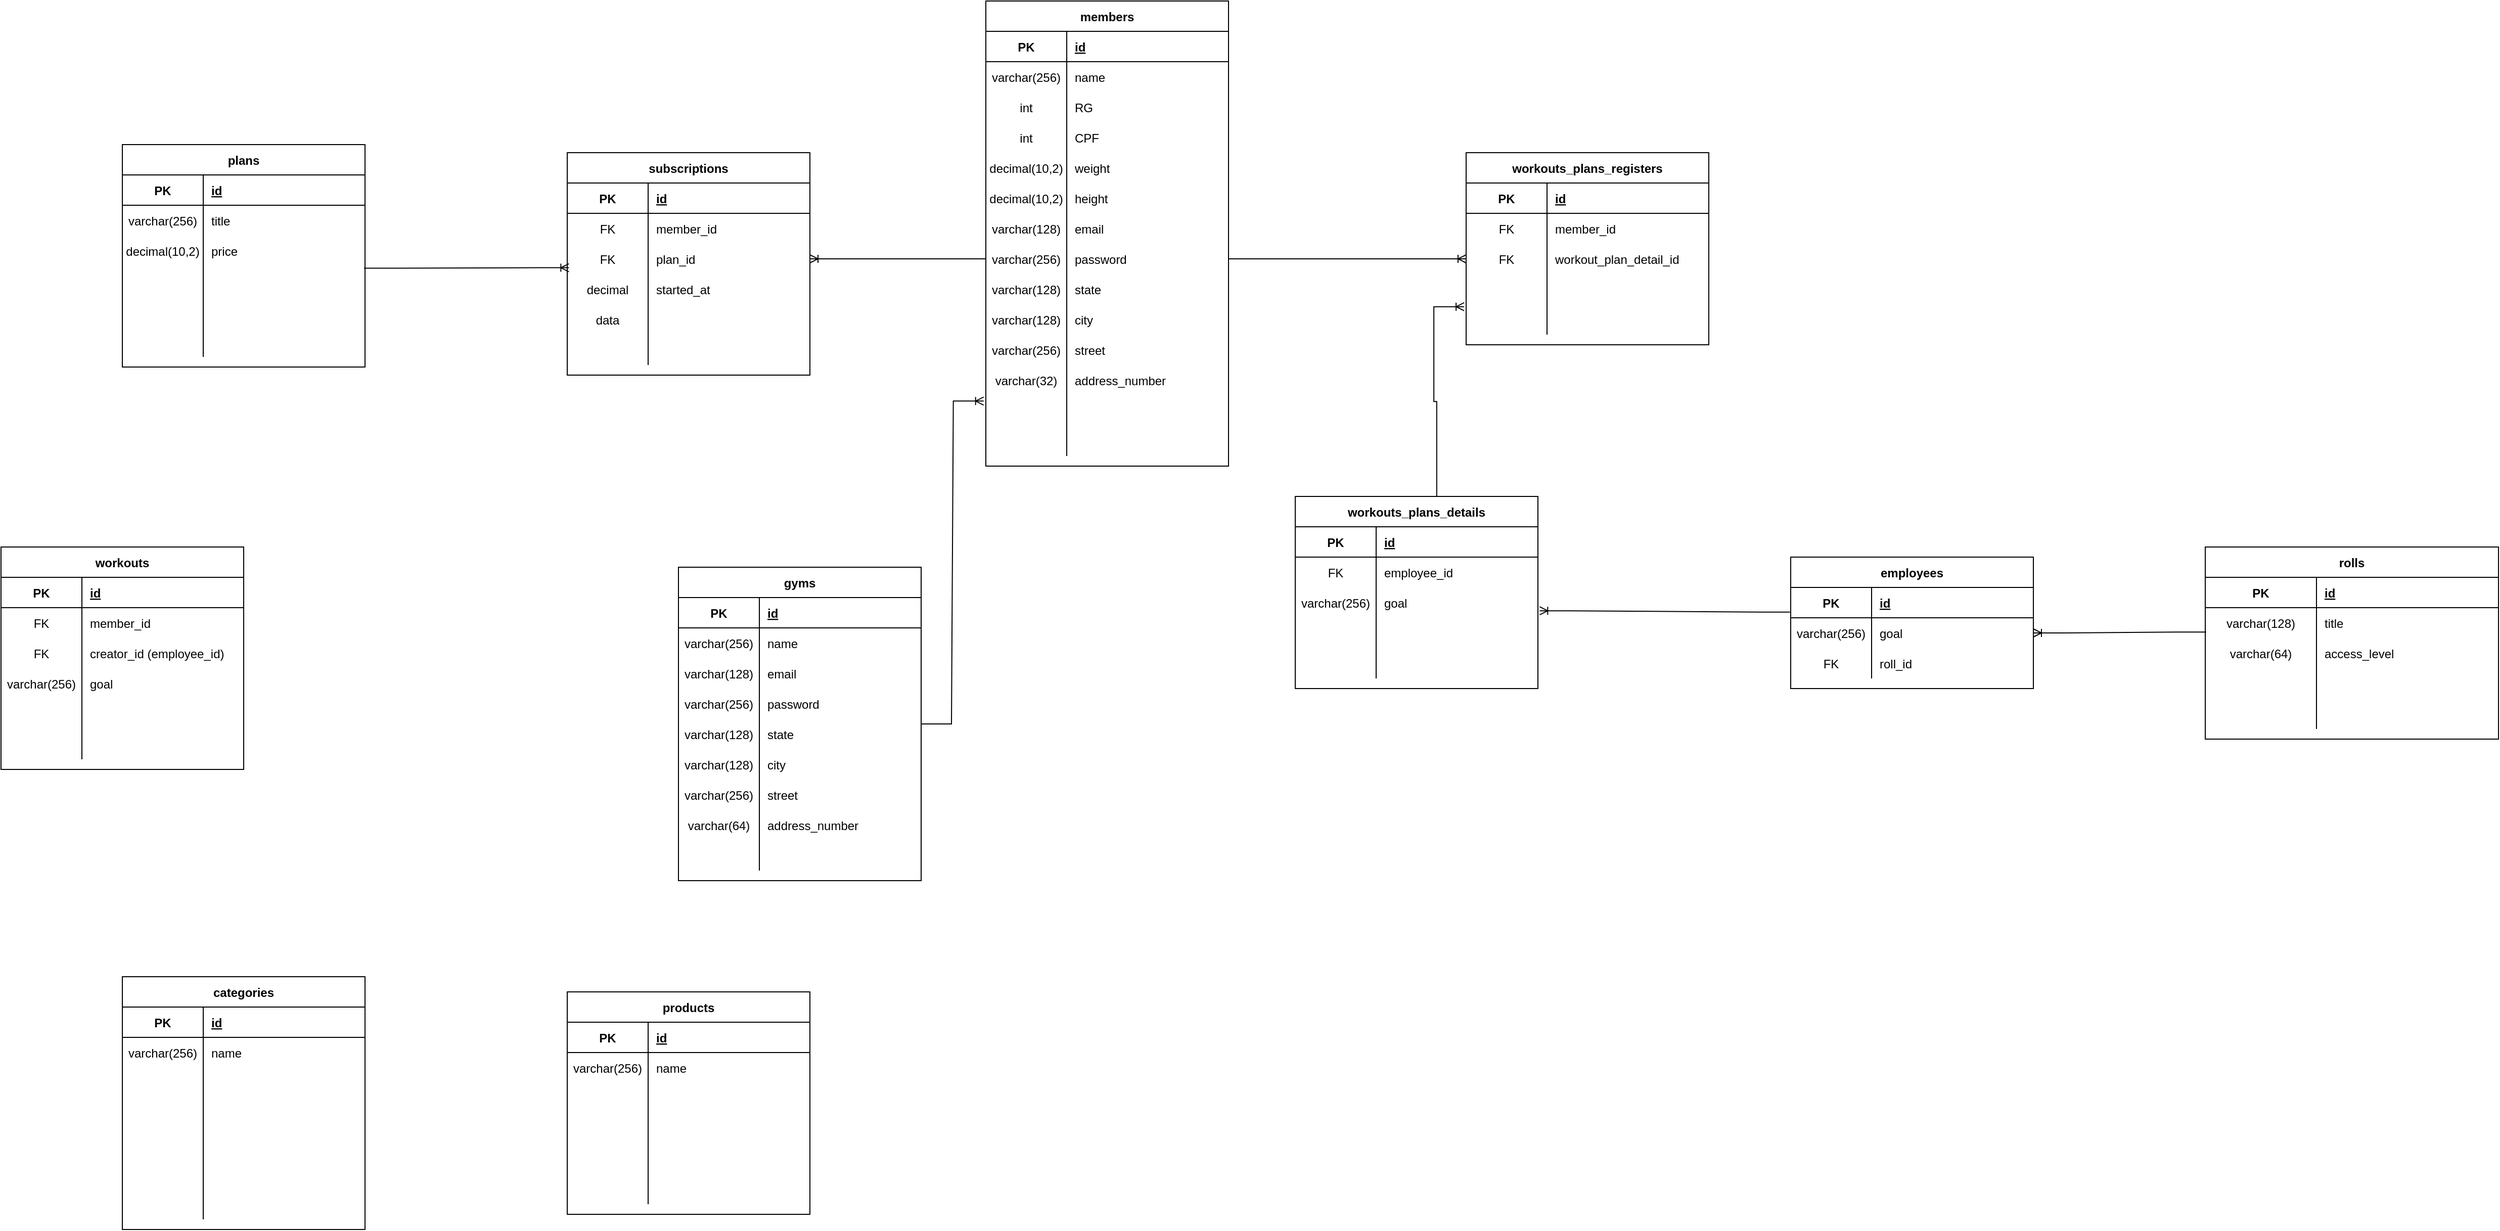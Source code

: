 <mxfile version="18.0.4" type="device"><diagram name="Page-1" id="e7e014a7-5840-1c2e-5031-d8a46d1fe8dd"><mxGraphModel dx="1738" dy="1722" grid="1" gridSize="10" guides="1" tooltips="1" connect="1" arrows="1" fold="1" page="1" pageScale="1" pageWidth="1169" pageHeight="826" background="none" math="0" shadow="0"><root><mxCell id="0"/><mxCell id="1" parent="0"/><mxCell id="cqDJRctu_U0ZVXSVVv-S-1" value="gyms" style="shape=table;startSize=30;container=1;collapsible=1;childLayout=tableLayout;fixedRows=1;rowLines=0;fontStyle=1;align=center;resizeLast=1;" parent="1" vertex="1"><mxGeometry x="1330" y="130" width="240" height="310" as="geometry"/></mxCell><mxCell id="cqDJRctu_U0ZVXSVVv-S-2" value="" style="shape=tableRow;horizontal=0;startSize=0;swimlaneHead=0;swimlaneBody=0;fillColor=none;collapsible=0;dropTarget=0;points=[[0,0.5],[1,0.5]];portConstraint=eastwest;top=0;left=0;right=0;bottom=1;" parent="cqDJRctu_U0ZVXSVVv-S-1" vertex="1"><mxGeometry y="30" width="240" height="30" as="geometry"/></mxCell><mxCell id="cqDJRctu_U0ZVXSVVv-S-3" value="PK" style="shape=partialRectangle;connectable=0;fillColor=none;top=0;left=0;bottom=0;right=0;fontStyle=1;overflow=hidden;" parent="cqDJRctu_U0ZVXSVVv-S-2" vertex="1"><mxGeometry width="80" height="30" as="geometry"><mxRectangle width="80" height="30" as="alternateBounds"/></mxGeometry></mxCell><mxCell id="cqDJRctu_U0ZVXSVVv-S-4" value="id" style="shape=partialRectangle;connectable=0;fillColor=none;top=0;left=0;bottom=0;right=0;align=left;spacingLeft=6;fontStyle=5;overflow=hidden;" parent="cqDJRctu_U0ZVXSVVv-S-2" vertex="1"><mxGeometry x="80" width="160" height="30" as="geometry"><mxRectangle width="160" height="30" as="alternateBounds"/></mxGeometry></mxCell><mxCell id="nS6iPJSSFPPUDI0pfMjD-26" style="shape=tableRow;horizontal=0;startSize=0;swimlaneHead=0;swimlaneBody=0;fillColor=none;collapsible=0;dropTarget=0;points=[[0,0.5],[1,0.5]];portConstraint=eastwest;top=0;left=0;right=0;bottom=0;" parent="cqDJRctu_U0ZVXSVVv-S-1" vertex="1"><mxGeometry y="60" width="240" height="30" as="geometry"/></mxCell><mxCell id="nS6iPJSSFPPUDI0pfMjD-27" value="varchar(256)" style="shape=partialRectangle;connectable=0;fillColor=none;top=0;left=0;bottom=0;right=0;editable=1;overflow=hidden;" parent="nS6iPJSSFPPUDI0pfMjD-26" vertex="1"><mxGeometry width="80" height="30" as="geometry"><mxRectangle width="80" height="30" as="alternateBounds"/></mxGeometry></mxCell><mxCell id="nS6iPJSSFPPUDI0pfMjD-28" value="name" style="shape=partialRectangle;connectable=0;fillColor=none;top=0;left=0;bottom=0;right=0;align=left;spacingLeft=6;overflow=hidden;" parent="nS6iPJSSFPPUDI0pfMjD-26" vertex="1"><mxGeometry x="80" width="160" height="30" as="geometry"><mxRectangle width="160" height="30" as="alternateBounds"/></mxGeometry></mxCell><mxCell id="cqDJRctu_U0ZVXSVVv-S-5" value="" style="shape=tableRow;horizontal=0;startSize=0;swimlaneHead=0;swimlaneBody=0;fillColor=none;collapsible=0;dropTarget=0;points=[[0,0.5],[1,0.5]];portConstraint=eastwest;top=0;left=0;right=0;bottom=0;" parent="cqDJRctu_U0ZVXSVVv-S-1" vertex="1"><mxGeometry y="90" width="240" height="30" as="geometry"/></mxCell><mxCell id="cqDJRctu_U0ZVXSVVv-S-6" value="varchar(128)" style="shape=partialRectangle;connectable=0;fillColor=none;top=0;left=0;bottom=0;right=0;editable=1;overflow=hidden;" parent="cqDJRctu_U0ZVXSVVv-S-5" vertex="1"><mxGeometry width="80" height="30" as="geometry"><mxRectangle width="80" height="30" as="alternateBounds"/></mxGeometry></mxCell><mxCell id="cqDJRctu_U0ZVXSVVv-S-7" value="email" style="shape=partialRectangle;connectable=0;fillColor=none;top=0;left=0;bottom=0;right=0;align=left;spacingLeft=6;overflow=hidden;" parent="cqDJRctu_U0ZVXSVVv-S-5" vertex="1"><mxGeometry x="80" width="160" height="30" as="geometry"><mxRectangle width="160" height="30" as="alternateBounds"/></mxGeometry></mxCell><mxCell id="cqDJRctu_U0ZVXSVVv-S-8" value="" style="shape=tableRow;horizontal=0;startSize=0;swimlaneHead=0;swimlaneBody=0;fillColor=none;collapsible=0;dropTarget=0;points=[[0,0.5],[1,0.5]];portConstraint=eastwest;top=0;left=0;right=0;bottom=0;" parent="cqDJRctu_U0ZVXSVVv-S-1" vertex="1"><mxGeometry y="120" width="240" height="30" as="geometry"/></mxCell><mxCell id="cqDJRctu_U0ZVXSVVv-S-9" value="varchar(256)" style="shape=partialRectangle;connectable=0;fillColor=none;top=0;left=0;bottom=0;right=0;editable=1;overflow=hidden;" parent="cqDJRctu_U0ZVXSVVv-S-8" vertex="1"><mxGeometry width="80" height="30" as="geometry"><mxRectangle width="80" height="30" as="alternateBounds"/></mxGeometry></mxCell><mxCell id="cqDJRctu_U0ZVXSVVv-S-10" value="password" style="shape=partialRectangle;connectable=0;fillColor=none;top=0;left=0;bottom=0;right=0;align=left;spacingLeft=6;overflow=hidden;" parent="cqDJRctu_U0ZVXSVVv-S-8" vertex="1"><mxGeometry x="80" width="160" height="30" as="geometry"><mxRectangle width="160" height="30" as="alternateBounds"/></mxGeometry></mxCell><mxCell id="cqDJRctu_U0ZVXSVVv-S-11" value="" style="shape=tableRow;horizontal=0;startSize=0;swimlaneHead=0;swimlaneBody=0;fillColor=none;collapsible=0;dropTarget=0;points=[[0,0.5],[1,0.5]];portConstraint=eastwest;top=0;left=0;right=0;bottom=0;" parent="cqDJRctu_U0ZVXSVVv-S-1" vertex="1"><mxGeometry y="150" width="240" height="30" as="geometry"/></mxCell><mxCell id="cqDJRctu_U0ZVXSVVv-S-12" value="varchar(128)" style="shape=partialRectangle;connectable=0;fillColor=none;top=0;left=0;bottom=0;right=0;editable=1;overflow=hidden;" parent="cqDJRctu_U0ZVXSVVv-S-11" vertex="1"><mxGeometry width="80" height="30" as="geometry"><mxRectangle width="80" height="30" as="alternateBounds"/></mxGeometry></mxCell><mxCell id="cqDJRctu_U0ZVXSVVv-S-13" value="state" style="shape=partialRectangle;connectable=0;fillColor=none;top=0;left=0;bottom=0;right=0;align=left;spacingLeft=6;overflow=hidden;" parent="cqDJRctu_U0ZVXSVVv-S-11" vertex="1"><mxGeometry x="80" width="160" height="30" as="geometry"><mxRectangle width="160" height="30" as="alternateBounds"/></mxGeometry></mxCell><mxCell id="nS6iPJSSFPPUDI0pfMjD-11" style="shape=tableRow;horizontal=0;startSize=0;swimlaneHead=0;swimlaneBody=0;fillColor=none;collapsible=0;dropTarget=0;points=[[0,0.5],[1,0.5]];portConstraint=eastwest;top=0;left=0;right=0;bottom=0;" parent="cqDJRctu_U0ZVXSVVv-S-1" vertex="1"><mxGeometry y="180" width="240" height="30" as="geometry"/></mxCell><mxCell id="nS6iPJSSFPPUDI0pfMjD-12" value="varchar(128)" style="shape=partialRectangle;connectable=0;fillColor=none;top=0;left=0;bottom=0;right=0;editable=1;overflow=hidden;" parent="nS6iPJSSFPPUDI0pfMjD-11" vertex="1"><mxGeometry width="80" height="30" as="geometry"><mxRectangle width="80" height="30" as="alternateBounds"/></mxGeometry></mxCell><mxCell id="nS6iPJSSFPPUDI0pfMjD-13" value="city" style="shape=partialRectangle;connectable=0;fillColor=none;top=0;left=0;bottom=0;right=0;align=left;spacingLeft=6;overflow=hidden;" parent="nS6iPJSSFPPUDI0pfMjD-11" vertex="1"><mxGeometry x="80" width="160" height="30" as="geometry"><mxRectangle width="160" height="30" as="alternateBounds"/></mxGeometry></mxCell><mxCell id="nS6iPJSSFPPUDI0pfMjD-14" style="shape=tableRow;horizontal=0;startSize=0;swimlaneHead=0;swimlaneBody=0;fillColor=none;collapsible=0;dropTarget=0;points=[[0,0.5],[1,0.5]];portConstraint=eastwest;top=0;left=0;right=0;bottom=0;" parent="cqDJRctu_U0ZVXSVVv-S-1" vertex="1"><mxGeometry y="210" width="240" height="30" as="geometry"/></mxCell><mxCell id="nS6iPJSSFPPUDI0pfMjD-15" value="varchar(256)" style="shape=partialRectangle;connectable=0;fillColor=none;top=0;left=0;bottom=0;right=0;editable=1;overflow=hidden;" parent="nS6iPJSSFPPUDI0pfMjD-14" vertex="1"><mxGeometry width="80" height="30" as="geometry"><mxRectangle width="80" height="30" as="alternateBounds"/></mxGeometry></mxCell><mxCell id="nS6iPJSSFPPUDI0pfMjD-16" value="street   " style="shape=partialRectangle;connectable=0;fillColor=none;top=0;left=0;bottom=0;right=0;align=left;spacingLeft=6;overflow=hidden;" parent="nS6iPJSSFPPUDI0pfMjD-14" vertex="1"><mxGeometry x="80" width="160" height="30" as="geometry"><mxRectangle width="160" height="30" as="alternateBounds"/></mxGeometry></mxCell><mxCell id="nS6iPJSSFPPUDI0pfMjD-17" style="shape=tableRow;horizontal=0;startSize=0;swimlaneHead=0;swimlaneBody=0;fillColor=none;collapsible=0;dropTarget=0;points=[[0,0.5],[1,0.5]];portConstraint=eastwest;top=0;left=0;right=0;bottom=0;" parent="cqDJRctu_U0ZVXSVVv-S-1" vertex="1"><mxGeometry y="240" width="240" height="30" as="geometry"/></mxCell><mxCell id="nS6iPJSSFPPUDI0pfMjD-18" value="varchar(64)" style="shape=partialRectangle;connectable=0;fillColor=none;top=0;left=0;bottom=0;right=0;editable=1;overflow=hidden;" parent="nS6iPJSSFPPUDI0pfMjD-17" vertex="1"><mxGeometry width="80" height="30" as="geometry"><mxRectangle width="80" height="30" as="alternateBounds"/></mxGeometry></mxCell><mxCell id="nS6iPJSSFPPUDI0pfMjD-19" value="address_number" style="shape=partialRectangle;connectable=0;fillColor=none;top=0;left=0;bottom=0;right=0;align=left;spacingLeft=6;overflow=hidden;" parent="nS6iPJSSFPPUDI0pfMjD-17" vertex="1"><mxGeometry x="80" width="160" height="30" as="geometry"><mxRectangle width="160" height="30" as="alternateBounds"/></mxGeometry></mxCell><mxCell id="nS6iPJSSFPPUDI0pfMjD-20" style="shape=tableRow;horizontal=0;startSize=0;swimlaneHead=0;swimlaneBody=0;fillColor=none;collapsible=0;dropTarget=0;points=[[0,0.5],[1,0.5]];portConstraint=eastwest;top=0;left=0;right=0;bottom=0;" parent="cqDJRctu_U0ZVXSVVv-S-1" vertex="1"><mxGeometry y="270" width="240" height="30" as="geometry"/></mxCell><mxCell id="nS6iPJSSFPPUDI0pfMjD-21" style="shape=partialRectangle;connectable=0;fillColor=none;top=0;left=0;bottom=0;right=0;editable=1;overflow=hidden;" parent="nS6iPJSSFPPUDI0pfMjD-20" vertex="1"><mxGeometry width="80" height="30" as="geometry"><mxRectangle width="80" height="30" as="alternateBounds"/></mxGeometry></mxCell><mxCell id="nS6iPJSSFPPUDI0pfMjD-22" style="shape=partialRectangle;connectable=0;fillColor=none;top=0;left=0;bottom=0;right=0;align=left;spacingLeft=6;overflow=hidden;" parent="nS6iPJSSFPPUDI0pfMjD-20" vertex="1"><mxGeometry x="80" width="160" height="30" as="geometry"><mxRectangle width="160" height="30" as="alternateBounds"/></mxGeometry></mxCell><mxCell id="nS6iPJSSFPPUDI0pfMjD-29" value="members" style="shape=table;startSize=30;container=1;collapsible=1;childLayout=tableLayout;fixedRows=1;rowLines=0;fontStyle=1;align=center;resizeLast=1;" parent="1" vertex="1"><mxGeometry x="1634" y="-430" width="240" height="460" as="geometry"/></mxCell><mxCell id="nS6iPJSSFPPUDI0pfMjD-30" value="" style="shape=tableRow;horizontal=0;startSize=0;swimlaneHead=0;swimlaneBody=0;fillColor=none;collapsible=0;dropTarget=0;points=[[0,0.5],[1,0.5]];portConstraint=eastwest;top=0;left=0;right=0;bottom=1;" parent="nS6iPJSSFPPUDI0pfMjD-29" vertex="1"><mxGeometry y="30" width="240" height="30" as="geometry"/></mxCell><mxCell id="nS6iPJSSFPPUDI0pfMjD-31" value="PK" style="shape=partialRectangle;connectable=0;fillColor=none;top=0;left=0;bottom=0;right=0;fontStyle=1;overflow=hidden;" parent="nS6iPJSSFPPUDI0pfMjD-30" vertex="1"><mxGeometry width="80" height="30" as="geometry"><mxRectangle width="80" height="30" as="alternateBounds"/></mxGeometry></mxCell><mxCell id="nS6iPJSSFPPUDI0pfMjD-32" value="id" style="shape=partialRectangle;connectable=0;fillColor=none;top=0;left=0;bottom=0;right=0;align=left;spacingLeft=6;fontStyle=5;overflow=hidden;" parent="nS6iPJSSFPPUDI0pfMjD-30" vertex="1"><mxGeometry x="80" width="160" height="30" as="geometry"><mxRectangle width="160" height="30" as="alternateBounds"/></mxGeometry></mxCell><mxCell id="nS6iPJSSFPPUDI0pfMjD-33" style="shape=tableRow;horizontal=0;startSize=0;swimlaneHead=0;swimlaneBody=0;fillColor=none;collapsible=0;dropTarget=0;points=[[0,0.5],[1,0.5]];portConstraint=eastwest;top=0;left=0;right=0;bottom=0;" parent="nS6iPJSSFPPUDI0pfMjD-29" vertex="1"><mxGeometry y="60" width="240" height="30" as="geometry"/></mxCell><mxCell id="nS6iPJSSFPPUDI0pfMjD-34" value="varchar(256)" style="shape=partialRectangle;connectable=0;fillColor=none;top=0;left=0;bottom=0;right=0;editable=1;overflow=hidden;" parent="nS6iPJSSFPPUDI0pfMjD-33" vertex="1"><mxGeometry width="80" height="30" as="geometry"><mxRectangle width="80" height="30" as="alternateBounds"/></mxGeometry></mxCell><mxCell id="nS6iPJSSFPPUDI0pfMjD-35" value="name" style="shape=partialRectangle;connectable=0;fillColor=none;top=0;left=0;bottom=0;right=0;align=left;spacingLeft=6;overflow=hidden;" parent="nS6iPJSSFPPUDI0pfMjD-33" vertex="1"><mxGeometry x="80" width="160" height="30" as="geometry"><mxRectangle width="160" height="30" as="alternateBounds"/></mxGeometry></mxCell><mxCell id="9rMzkn_qYGO-F2BWBrdG-1" style="shape=tableRow;horizontal=0;startSize=0;swimlaneHead=0;swimlaneBody=0;fillColor=none;collapsible=0;dropTarget=0;points=[[0,0.5],[1,0.5]];portConstraint=eastwest;top=0;left=0;right=0;bottom=0;" parent="nS6iPJSSFPPUDI0pfMjD-29" vertex="1"><mxGeometry y="90" width="240" height="30" as="geometry"/></mxCell><mxCell id="9rMzkn_qYGO-F2BWBrdG-2" value="int" style="shape=partialRectangle;connectable=0;fillColor=none;top=0;left=0;bottom=0;right=0;editable=1;overflow=hidden;" parent="9rMzkn_qYGO-F2BWBrdG-1" vertex="1"><mxGeometry width="80" height="30" as="geometry"><mxRectangle width="80" height="30" as="alternateBounds"/></mxGeometry></mxCell><mxCell id="9rMzkn_qYGO-F2BWBrdG-3" value="RG" style="shape=partialRectangle;connectable=0;fillColor=none;top=0;left=0;bottom=0;right=0;align=left;spacingLeft=6;overflow=hidden;" parent="9rMzkn_qYGO-F2BWBrdG-1" vertex="1"><mxGeometry x="80" width="160" height="30" as="geometry"><mxRectangle width="160" height="30" as="alternateBounds"/></mxGeometry></mxCell><mxCell id="9rMzkn_qYGO-F2BWBrdG-4" style="shape=tableRow;horizontal=0;startSize=0;swimlaneHead=0;swimlaneBody=0;fillColor=none;collapsible=0;dropTarget=0;points=[[0,0.5],[1,0.5]];portConstraint=eastwest;top=0;left=0;right=0;bottom=0;" parent="nS6iPJSSFPPUDI0pfMjD-29" vertex="1"><mxGeometry y="120" width="240" height="30" as="geometry"/></mxCell><mxCell id="9rMzkn_qYGO-F2BWBrdG-5" value="int" style="shape=partialRectangle;connectable=0;fillColor=none;top=0;left=0;bottom=0;right=0;editable=1;overflow=hidden;" parent="9rMzkn_qYGO-F2BWBrdG-4" vertex="1"><mxGeometry width="80" height="30" as="geometry"><mxRectangle width="80" height="30" as="alternateBounds"/></mxGeometry></mxCell><mxCell id="9rMzkn_qYGO-F2BWBrdG-6" value="CPF" style="shape=partialRectangle;connectable=0;fillColor=none;top=0;left=0;bottom=0;right=0;align=left;spacingLeft=6;overflow=hidden;" parent="9rMzkn_qYGO-F2BWBrdG-4" vertex="1"><mxGeometry x="80" width="160" height="30" as="geometry"><mxRectangle width="160" height="30" as="alternateBounds"/></mxGeometry></mxCell><mxCell id="9rMzkn_qYGO-F2BWBrdG-7" style="shape=tableRow;horizontal=0;startSize=0;swimlaneHead=0;swimlaneBody=0;fillColor=none;collapsible=0;dropTarget=0;points=[[0,0.5],[1,0.5]];portConstraint=eastwest;top=0;left=0;right=0;bottom=0;" parent="nS6iPJSSFPPUDI0pfMjD-29" vertex="1"><mxGeometry y="150" width="240" height="30" as="geometry"/></mxCell><mxCell id="9rMzkn_qYGO-F2BWBrdG-8" value="decimal(10,2)" style="shape=partialRectangle;connectable=0;fillColor=none;top=0;left=0;bottom=0;right=0;editable=1;overflow=hidden;" parent="9rMzkn_qYGO-F2BWBrdG-7" vertex="1"><mxGeometry width="80" height="30" as="geometry"><mxRectangle width="80" height="30" as="alternateBounds"/></mxGeometry></mxCell><mxCell id="9rMzkn_qYGO-F2BWBrdG-9" value="weight" style="shape=partialRectangle;connectable=0;fillColor=none;top=0;left=0;bottom=0;right=0;align=left;spacingLeft=6;overflow=hidden;" parent="9rMzkn_qYGO-F2BWBrdG-7" vertex="1"><mxGeometry x="80" width="160" height="30" as="geometry"><mxRectangle width="160" height="30" as="alternateBounds"/></mxGeometry></mxCell><mxCell id="9rMzkn_qYGO-F2BWBrdG-10" style="shape=tableRow;horizontal=0;startSize=0;swimlaneHead=0;swimlaneBody=0;fillColor=none;collapsible=0;dropTarget=0;points=[[0,0.5],[1,0.5]];portConstraint=eastwest;top=0;left=0;right=0;bottom=0;" parent="nS6iPJSSFPPUDI0pfMjD-29" vertex="1"><mxGeometry y="180" width="240" height="30" as="geometry"/></mxCell><mxCell id="9rMzkn_qYGO-F2BWBrdG-11" value="decimal(10,2)" style="shape=partialRectangle;connectable=0;fillColor=none;top=0;left=0;bottom=0;right=0;editable=1;overflow=hidden;" parent="9rMzkn_qYGO-F2BWBrdG-10" vertex="1"><mxGeometry width="80" height="30" as="geometry"><mxRectangle width="80" height="30" as="alternateBounds"/></mxGeometry></mxCell><mxCell id="9rMzkn_qYGO-F2BWBrdG-12" value="height" style="shape=partialRectangle;connectable=0;fillColor=none;top=0;left=0;bottom=0;right=0;align=left;spacingLeft=6;overflow=hidden;" parent="9rMzkn_qYGO-F2BWBrdG-10" vertex="1"><mxGeometry x="80" width="160" height="30" as="geometry"><mxRectangle width="160" height="30" as="alternateBounds"/></mxGeometry></mxCell><mxCell id="nS6iPJSSFPPUDI0pfMjD-36" value="" style="shape=tableRow;horizontal=0;startSize=0;swimlaneHead=0;swimlaneBody=0;fillColor=none;collapsible=0;dropTarget=0;points=[[0,0.5],[1,0.5]];portConstraint=eastwest;top=0;left=0;right=0;bottom=0;" parent="nS6iPJSSFPPUDI0pfMjD-29" vertex="1"><mxGeometry y="210" width="240" height="30" as="geometry"/></mxCell><mxCell id="nS6iPJSSFPPUDI0pfMjD-37" value="varchar(128)" style="shape=partialRectangle;connectable=0;fillColor=none;top=0;left=0;bottom=0;right=0;editable=1;overflow=hidden;" parent="nS6iPJSSFPPUDI0pfMjD-36" vertex="1"><mxGeometry width="80" height="30" as="geometry"><mxRectangle width="80" height="30" as="alternateBounds"/></mxGeometry></mxCell><mxCell id="nS6iPJSSFPPUDI0pfMjD-38" value="email" style="shape=partialRectangle;connectable=0;fillColor=none;top=0;left=0;bottom=0;right=0;align=left;spacingLeft=6;overflow=hidden;" parent="nS6iPJSSFPPUDI0pfMjD-36" vertex="1"><mxGeometry x="80" width="160" height="30" as="geometry"><mxRectangle width="160" height="30" as="alternateBounds"/></mxGeometry></mxCell><mxCell id="nS6iPJSSFPPUDI0pfMjD-39" value="" style="shape=tableRow;horizontal=0;startSize=0;swimlaneHead=0;swimlaneBody=0;fillColor=none;collapsible=0;dropTarget=0;points=[[0,0.5],[1,0.5]];portConstraint=eastwest;top=0;left=0;right=0;bottom=0;" parent="nS6iPJSSFPPUDI0pfMjD-29" vertex="1"><mxGeometry y="240" width="240" height="30" as="geometry"/></mxCell><mxCell id="nS6iPJSSFPPUDI0pfMjD-40" value="varchar(256)" style="shape=partialRectangle;connectable=0;fillColor=none;top=0;left=0;bottom=0;right=0;editable=1;overflow=hidden;" parent="nS6iPJSSFPPUDI0pfMjD-39" vertex="1"><mxGeometry width="80" height="30" as="geometry"><mxRectangle width="80" height="30" as="alternateBounds"/></mxGeometry></mxCell><mxCell id="nS6iPJSSFPPUDI0pfMjD-41" value="password" style="shape=partialRectangle;connectable=0;fillColor=none;top=0;left=0;bottom=0;right=0;align=left;spacingLeft=6;overflow=hidden;" parent="nS6iPJSSFPPUDI0pfMjD-39" vertex="1"><mxGeometry x="80" width="160" height="30" as="geometry"><mxRectangle width="160" height="30" as="alternateBounds"/></mxGeometry></mxCell><mxCell id="nS6iPJSSFPPUDI0pfMjD-42" value="" style="shape=tableRow;horizontal=0;startSize=0;swimlaneHead=0;swimlaneBody=0;fillColor=none;collapsible=0;dropTarget=0;points=[[0,0.5],[1,0.5]];portConstraint=eastwest;top=0;left=0;right=0;bottom=0;" parent="nS6iPJSSFPPUDI0pfMjD-29" vertex="1"><mxGeometry y="270" width="240" height="30" as="geometry"/></mxCell><mxCell id="nS6iPJSSFPPUDI0pfMjD-43" value="varchar(128)" style="shape=partialRectangle;connectable=0;fillColor=none;top=0;left=0;bottom=0;right=0;editable=1;overflow=hidden;" parent="nS6iPJSSFPPUDI0pfMjD-42" vertex="1"><mxGeometry width="80" height="30" as="geometry"><mxRectangle width="80" height="30" as="alternateBounds"/></mxGeometry></mxCell><mxCell id="nS6iPJSSFPPUDI0pfMjD-44" value="state" style="shape=partialRectangle;connectable=0;fillColor=none;top=0;left=0;bottom=0;right=0;align=left;spacingLeft=6;overflow=hidden;" parent="nS6iPJSSFPPUDI0pfMjD-42" vertex="1"><mxGeometry x="80" width="160" height="30" as="geometry"><mxRectangle width="160" height="30" as="alternateBounds"/></mxGeometry></mxCell><mxCell id="nS6iPJSSFPPUDI0pfMjD-45" style="shape=tableRow;horizontal=0;startSize=0;swimlaneHead=0;swimlaneBody=0;fillColor=none;collapsible=0;dropTarget=0;points=[[0,0.5],[1,0.5]];portConstraint=eastwest;top=0;left=0;right=0;bottom=0;" parent="nS6iPJSSFPPUDI0pfMjD-29" vertex="1"><mxGeometry y="300" width="240" height="30" as="geometry"/></mxCell><mxCell id="nS6iPJSSFPPUDI0pfMjD-46" value="varchar(128)" style="shape=partialRectangle;connectable=0;fillColor=none;top=0;left=0;bottom=0;right=0;editable=1;overflow=hidden;" parent="nS6iPJSSFPPUDI0pfMjD-45" vertex="1"><mxGeometry width="80" height="30" as="geometry"><mxRectangle width="80" height="30" as="alternateBounds"/></mxGeometry></mxCell><mxCell id="nS6iPJSSFPPUDI0pfMjD-47" value="city" style="shape=partialRectangle;connectable=0;fillColor=none;top=0;left=0;bottom=0;right=0;align=left;spacingLeft=6;overflow=hidden;" parent="nS6iPJSSFPPUDI0pfMjD-45" vertex="1"><mxGeometry x="80" width="160" height="30" as="geometry"><mxRectangle width="160" height="30" as="alternateBounds"/></mxGeometry></mxCell><mxCell id="nS6iPJSSFPPUDI0pfMjD-48" style="shape=tableRow;horizontal=0;startSize=0;swimlaneHead=0;swimlaneBody=0;fillColor=none;collapsible=0;dropTarget=0;points=[[0,0.5],[1,0.5]];portConstraint=eastwest;top=0;left=0;right=0;bottom=0;" parent="nS6iPJSSFPPUDI0pfMjD-29" vertex="1"><mxGeometry y="330" width="240" height="30" as="geometry"/></mxCell><mxCell id="nS6iPJSSFPPUDI0pfMjD-49" value="varchar(256)" style="shape=partialRectangle;connectable=0;fillColor=none;top=0;left=0;bottom=0;right=0;editable=1;overflow=hidden;" parent="nS6iPJSSFPPUDI0pfMjD-48" vertex="1"><mxGeometry width="80" height="30" as="geometry"><mxRectangle width="80" height="30" as="alternateBounds"/></mxGeometry></mxCell><mxCell id="nS6iPJSSFPPUDI0pfMjD-50" value="street   " style="shape=partialRectangle;connectable=0;fillColor=none;top=0;left=0;bottom=0;right=0;align=left;spacingLeft=6;overflow=hidden;" parent="nS6iPJSSFPPUDI0pfMjD-48" vertex="1"><mxGeometry x="80" width="160" height="30" as="geometry"><mxRectangle width="160" height="30" as="alternateBounds"/></mxGeometry></mxCell><mxCell id="nS6iPJSSFPPUDI0pfMjD-51" style="shape=tableRow;horizontal=0;startSize=0;swimlaneHead=0;swimlaneBody=0;fillColor=none;collapsible=0;dropTarget=0;points=[[0,0.5],[1,0.5]];portConstraint=eastwest;top=0;left=0;right=0;bottom=0;" parent="nS6iPJSSFPPUDI0pfMjD-29" vertex="1"><mxGeometry y="360" width="240" height="30" as="geometry"/></mxCell><mxCell id="nS6iPJSSFPPUDI0pfMjD-52" value="varchar(32)" style="shape=partialRectangle;connectable=0;fillColor=none;top=0;left=0;bottom=0;right=0;editable=1;overflow=hidden;" parent="nS6iPJSSFPPUDI0pfMjD-51" vertex="1"><mxGeometry width="80" height="30" as="geometry"><mxRectangle width="80" height="30" as="alternateBounds"/></mxGeometry></mxCell><mxCell id="nS6iPJSSFPPUDI0pfMjD-53" value="address_number" style="shape=partialRectangle;connectable=0;fillColor=none;top=0;left=0;bottom=0;right=0;align=left;spacingLeft=6;overflow=hidden;" parent="nS6iPJSSFPPUDI0pfMjD-51" vertex="1"><mxGeometry x="80" width="160" height="30" as="geometry"><mxRectangle width="160" height="30" as="alternateBounds"/></mxGeometry></mxCell><mxCell id="nS6iPJSSFPPUDI0pfMjD-54" style="shape=tableRow;horizontal=0;startSize=0;swimlaneHead=0;swimlaneBody=0;fillColor=none;collapsible=0;dropTarget=0;points=[[0,0.5],[1,0.5]];portConstraint=eastwest;top=0;left=0;right=0;bottom=0;" parent="nS6iPJSSFPPUDI0pfMjD-29" vertex="1"><mxGeometry y="390" width="240" height="30" as="geometry"/></mxCell><mxCell id="nS6iPJSSFPPUDI0pfMjD-55" value="" style="shape=partialRectangle;connectable=0;fillColor=none;top=0;left=0;bottom=0;right=0;editable=1;overflow=hidden;" parent="nS6iPJSSFPPUDI0pfMjD-54" vertex="1"><mxGeometry width="80" height="30" as="geometry"><mxRectangle width="80" height="30" as="alternateBounds"/></mxGeometry></mxCell><mxCell id="nS6iPJSSFPPUDI0pfMjD-56" value="" style="shape=partialRectangle;connectable=0;fillColor=none;top=0;left=0;bottom=0;right=0;align=left;spacingLeft=6;overflow=hidden;" parent="nS6iPJSSFPPUDI0pfMjD-54" vertex="1"><mxGeometry x="80" width="160" height="30" as="geometry"><mxRectangle width="160" height="30" as="alternateBounds"/></mxGeometry></mxCell><mxCell id="nS6iPJSSFPPUDI0pfMjD-57" style="shape=tableRow;horizontal=0;startSize=0;swimlaneHead=0;swimlaneBody=0;fillColor=none;collapsible=0;dropTarget=0;points=[[0,0.5],[1,0.5]];portConstraint=eastwest;top=0;left=0;right=0;bottom=0;" parent="nS6iPJSSFPPUDI0pfMjD-29" vertex="1"><mxGeometry y="420" width="240" height="30" as="geometry"/></mxCell><mxCell id="nS6iPJSSFPPUDI0pfMjD-58" style="shape=partialRectangle;connectable=0;fillColor=none;top=0;left=0;bottom=0;right=0;editable=1;overflow=hidden;" parent="nS6iPJSSFPPUDI0pfMjD-57" vertex="1"><mxGeometry width="80" height="30" as="geometry"><mxRectangle width="80" height="30" as="alternateBounds"/></mxGeometry></mxCell><mxCell id="nS6iPJSSFPPUDI0pfMjD-59" style="shape=partialRectangle;connectable=0;fillColor=none;top=0;left=0;bottom=0;right=0;align=left;spacingLeft=6;overflow=hidden;" parent="nS6iPJSSFPPUDI0pfMjD-57" vertex="1"><mxGeometry x="80" width="160" height="30" as="geometry"><mxRectangle width="160" height="30" as="alternateBounds"/></mxGeometry></mxCell><mxCell id="nS6iPJSSFPPUDI0pfMjD-60" value="workouts_plans_details" style="shape=table;startSize=30;container=1;collapsible=1;childLayout=tableLayout;fixedRows=1;rowLines=0;fontStyle=1;align=center;resizeLast=1;" parent="1" vertex="1"><mxGeometry x="1940" y="60" width="240" height="190" as="geometry"/></mxCell><mxCell id="nS6iPJSSFPPUDI0pfMjD-61" value="" style="shape=tableRow;horizontal=0;startSize=0;swimlaneHead=0;swimlaneBody=0;fillColor=none;collapsible=0;dropTarget=0;points=[[0,0.5],[1,0.5]];portConstraint=eastwest;top=0;left=0;right=0;bottom=1;" parent="nS6iPJSSFPPUDI0pfMjD-60" vertex="1"><mxGeometry y="30" width="240" height="30" as="geometry"/></mxCell><mxCell id="nS6iPJSSFPPUDI0pfMjD-62" value="PK" style="shape=partialRectangle;connectable=0;fillColor=none;top=0;left=0;bottom=0;right=0;fontStyle=1;overflow=hidden;" parent="nS6iPJSSFPPUDI0pfMjD-61" vertex="1"><mxGeometry width="80" height="30" as="geometry"><mxRectangle width="80" height="30" as="alternateBounds"/></mxGeometry></mxCell><mxCell id="nS6iPJSSFPPUDI0pfMjD-63" value="id" style="shape=partialRectangle;connectable=0;fillColor=none;top=0;left=0;bottom=0;right=0;align=left;spacingLeft=6;fontStyle=5;overflow=hidden;" parent="nS6iPJSSFPPUDI0pfMjD-61" vertex="1"><mxGeometry x="80" width="160" height="30" as="geometry"><mxRectangle width="160" height="30" as="alternateBounds"/></mxGeometry></mxCell><mxCell id="nS6iPJSSFPPUDI0pfMjD-97" style="shape=tableRow;horizontal=0;startSize=0;swimlaneHead=0;swimlaneBody=0;fillColor=none;collapsible=0;dropTarget=0;points=[[0,0.5],[1,0.5]];portConstraint=eastwest;top=0;left=0;right=0;bottom=0;" parent="nS6iPJSSFPPUDI0pfMjD-60" vertex="1"><mxGeometry y="60" width="240" height="30" as="geometry"/></mxCell><mxCell id="nS6iPJSSFPPUDI0pfMjD-98" value="FK" style="shape=partialRectangle;connectable=0;fillColor=none;top=0;left=0;bottom=0;right=0;editable=1;overflow=hidden;" parent="nS6iPJSSFPPUDI0pfMjD-97" vertex="1"><mxGeometry width="80" height="30" as="geometry"><mxRectangle width="80" height="30" as="alternateBounds"/></mxGeometry></mxCell><mxCell id="nS6iPJSSFPPUDI0pfMjD-99" value="employee_id" style="shape=partialRectangle;connectable=0;fillColor=none;top=0;left=0;bottom=0;right=0;align=left;spacingLeft=6;overflow=hidden;" parent="nS6iPJSSFPPUDI0pfMjD-97" vertex="1"><mxGeometry x="80" width="160" height="30" as="geometry"><mxRectangle width="160" height="30" as="alternateBounds"/></mxGeometry></mxCell><mxCell id="nS6iPJSSFPPUDI0pfMjD-64" style="shape=tableRow;horizontal=0;startSize=0;swimlaneHead=0;swimlaneBody=0;fillColor=none;collapsible=0;dropTarget=0;points=[[0,0.5],[1,0.5]];portConstraint=eastwest;top=0;left=0;right=0;bottom=0;" parent="nS6iPJSSFPPUDI0pfMjD-60" vertex="1"><mxGeometry y="90" width="240" height="30" as="geometry"/></mxCell><mxCell id="nS6iPJSSFPPUDI0pfMjD-65" value="varchar(256)" style="shape=partialRectangle;connectable=0;fillColor=none;top=0;left=0;bottom=0;right=0;editable=1;overflow=hidden;" parent="nS6iPJSSFPPUDI0pfMjD-64" vertex="1"><mxGeometry width="80" height="30" as="geometry"><mxRectangle width="80" height="30" as="alternateBounds"/></mxGeometry></mxCell><mxCell id="nS6iPJSSFPPUDI0pfMjD-66" value="goal" style="shape=partialRectangle;connectable=0;fillColor=none;top=0;left=0;bottom=0;right=0;align=left;spacingLeft=6;overflow=hidden;" parent="nS6iPJSSFPPUDI0pfMjD-64" vertex="1"><mxGeometry x="80" width="160" height="30" as="geometry"><mxRectangle width="160" height="30" as="alternateBounds"/></mxGeometry></mxCell><mxCell id="nS6iPJSSFPPUDI0pfMjD-103" style="shape=tableRow;horizontal=0;startSize=0;swimlaneHead=0;swimlaneBody=0;fillColor=none;collapsible=0;dropTarget=0;points=[[0,0.5],[1,0.5]];portConstraint=eastwest;top=0;left=0;right=0;bottom=0;" parent="nS6iPJSSFPPUDI0pfMjD-60" vertex="1"><mxGeometry y="120" width="240" height="30" as="geometry"/></mxCell><mxCell id="nS6iPJSSFPPUDI0pfMjD-104" style="shape=partialRectangle;connectable=0;fillColor=none;top=0;left=0;bottom=0;right=0;editable=1;overflow=hidden;" parent="nS6iPJSSFPPUDI0pfMjD-103" vertex="1"><mxGeometry width="80" height="30" as="geometry"><mxRectangle width="80" height="30" as="alternateBounds"/></mxGeometry></mxCell><mxCell id="nS6iPJSSFPPUDI0pfMjD-105" style="shape=partialRectangle;connectable=0;fillColor=none;top=0;left=0;bottom=0;right=0;align=left;spacingLeft=6;overflow=hidden;" parent="nS6iPJSSFPPUDI0pfMjD-103" vertex="1"><mxGeometry x="80" width="160" height="30" as="geometry"><mxRectangle width="160" height="30" as="alternateBounds"/></mxGeometry></mxCell><mxCell id="nS6iPJSSFPPUDI0pfMjD-100" style="shape=tableRow;horizontal=0;startSize=0;swimlaneHead=0;swimlaneBody=0;fillColor=none;collapsible=0;dropTarget=0;points=[[0,0.5],[1,0.5]];portConstraint=eastwest;top=0;left=0;right=0;bottom=0;" parent="nS6iPJSSFPPUDI0pfMjD-60" vertex="1"><mxGeometry y="150" width="240" height="30" as="geometry"/></mxCell><mxCell id="nS6iPJSSFPPUDI0pfMjD-101" style="shape=partialRectangle;connectable=0;fillColor=none;top=0;left=0;bottom=0;right=0;editable=1;overflow=hidden;" parent="nS6iPJSSFPPUDI0pfMjD-100" vertex="1"><mxGeometry width="80" height="30" as="geometry"><mxRectangle width="80" height="30" as="alternateBounds"/></mxGeometry></mxCell><mxCell id="nS6iPJSSFPPUDI0pfMjD-102" style="shape=partialRectangle;connectable=0;fillColor=none;top=0;left=0;bottom=0;right=0;align=left;spacingLeft=6;overflow=hidden;" parent="nS6iPJSSFPPUDI0pfMjD-100" vertex="1"><mxGeometry x="80" width="160" height="30" as="geometry"><mxRectangle width="160" height="30" as="alternateBounds"/></mxGeometry></mxCell><mxCell id="DIrFXB5llvS2kj0vWRAP-5" value="employees" style="shape=table;startSize=30;container=1;collapsible=1;childLayout=tableLayout;fixedRows=1;rowLines=0;fontStyle=1;align=center;resizeLast=1;" parent="1" vertex="1"><mxGeometry x="2430" y="120" width="240" height="130" as="geometry"/></mxCell><mxCell id="DIrFXB5llvS2kj0vWRAP-6" value="" style="shape=tableRow;horizontal=0;startSize=0;swimlaneHead=0;swimlaneBody=0;fillColor=none;collapsible=0;dropTarget=0;points=[[0,0.5],[1,0.5]];portConstraint=eastwest;top=0;left=0;right=0;bottom=1;" parent="DIrFXB5llvS2kj0vWRAP-5" vertex="1"><mxGeometry y="30" width="240" height="30" as="geometry"/></mxCell><mxCell id="DIrFXB5llvS2kj0vWRAP-7" value="PK" style="shape=partialRectangle;connectable=0;fillColor=none;top=0;left=0;bottom=0;right=0;fontStyle=1;overflow=hidden;" parent="DIrFXB5llvS2kj0vWRAP-6" vertex="1"><mxGeometry width="80" height="30" as="geometry"><mxRectangle width="80" height="30" as="alternateBounds"/></mxGeometry></mxCell><mxCell id="DIrFXB5llvS2kj0vWRAP-8" value="id" style="shape=partialRectangle;connectable=0;fillColor=none;top=0;left=0;bottom=0;right=0;align=left;spacingLeft=6;fontStyle=5;overflow=hidden;" parent="DIrFXB5llvS2kj0vWRAP-6" vertex="1"><mxGeometry x="80" width="160" height="30" as="geometry"><mxRectangle width="160" height="30" as="alternateBounds"/></mxGeometry></mxCell><mxCell id="DIrFXB5llvS2kj0vWRAP-15" style="shape=tableRow;horizontal=0;startSize=0;swimlaneHead=0;swimlaneBody=0;fillColor=none;collapsible=0;dropTarget=0;points=[[0,0.5],[1,0.5]];portConstraint=eastwest;top=0;left=0;right=0;bottom=0;" parent="DIrFXB5llvS2kj0vWRAP-5" vertex="1"><mxGeometry y="60" width="240" height="30" as="geometry"/></mxCell><mxCell id="DIrFXB5llvS2kj0vWRAP-16" value="varchar(256)" style="shape=partialRectangle;connectable=0;fillColor=none;top=0;left=0;bottom=0;right=0;editable=1;overflow=hidden;" parent="DIrFXB5llvS2kj0vWRAP-15" vertex="1"><mxGeometry width="80" height="30" as="geometry"><mxRectangle width="80" height="30" as="alternateBounds"/></mxGeometry></mxCell><mxCell id="DIrFXB5llvS2kj0vWRAP-17" value="goal" style="shape=partialRectangle;connectable=0;fillColor=none;top=0;left=0;bottom=0;right=0;align=left;spacingLeft=6;overflow=hidden;" parent="DIrFXB5llvS2kj0vWRAP-15" vertex="1"><mxGeometry x="80" width="160" height="30" as="geometry"><mxRectangle width="160" height="30" as="alternateBounds"/></mxGeometry></mxCell><mxCell id="DIrFXB5llvS2kj0vWRAP-18" style="shape=tableRow;horizontal=0;startSize=0;swimlaneHead=0;swimlaneBody=0;fillColor=none;collapsible=0;dropTarget=0;points=[[0,0.5],[1,0.5]];portConstraint=eastwest;top=0;left=0;right=0;bottom=0;" parent="DIrFXB5llvS2kj0vWRAP-5" vertex="1"><mxGeometry y="90" width="240" height="30" as="geometry"/></mxCell><mxCell id="DIrFXB5llvS2kj0vWRAP-19" value="FK" style="shape=partialRectangle;connectable=0;fillColor=none;top=0;left=0;bottom=0;right=0;editable=1;overflow=hidden;" parent="DIrFXB5llvS2kj0vWRAP-18" vertex="1"><mxGeometry width="80" height="30" as="geometry"><mxRectangle width="80" height="30" as="alternateBounds"/></mxGeometry></mxCell><mxCell id="DIrFXB5llvS2kj0vWRAP-20" value="roll_id" style="shape=partialRectangle;connectable=0;fillColor=none;top=0;left=0;bottom=0;right=0;align=left;spacingLeft=6;overflow=hidden;" parent="DIrFXB5llvS2kj0vWRAP-18" vertex="1"><mxGeometry x="80" width="160" height="30" as="geometry"><mxRectangle width="160" height="30" as="alternateBounds"/></mxGeometry></mxCell><mxCell id="DIrFXB5llvS2kj0vWRAP-24" value="rolls" style="shape=table;startSize=30;container=1;collapsible=1;childLayout=tableLayout;fixedRows=1;rowLines=0;fontStyle=1;align=center;resizeLast=1;" parent="1" vertex="1"><mxGeometry x="2840" y="110" width="290" height="190" as="geometry"/></mxCell><mxCell id="DIrFXB5llvS2kj0vWRAP-25" value="" style="shape=tableRow;horizontal=0;startSize=0;swimlaneHead=0;swimlaneBody=0;fillColor=none;collapsible=0;dropTarget=0;points=[[0,0.5],[1,0.5]];portConstraint=eastwest;top=0;left=0;right=0;bottom=1;" parent="DIrFXB5llvS2kj0vWRAP-24" vertex="1"><mxGeometry y="30" width="290" height="30" as="geometry"/></mxCell><mxCell id="DIrFXB5llvS2kj0vWRAP-26" value="PK" style="shape=partialRectangle;connectable=0;fillColor=none;top=0;left=0;bottom=0;right=0;fontStyle=1;overflow=hidden;" parent="DIrFXB5llvS2kj0vWRAP-25" vertex="1"><mxGeometry width="110" height="30" as="geometry"><mxRectangle width="110" height="30" as="alternateBounds"/></mxGeometry></mxCell><mxCell id="DIrFXB5llvS2kj0vWRAP-27" value="id" style="shape=partialRectangle;connectable=0;fillColor=none;top=0;left=0;bottom=0;right=0;align=left;spacingLeft=6;fontStyle=5;overflow=hidden;" parent="DIrFXB5llvS2kj0vWRAP-25" vertex="1"><mxGeometry x="110" width="180" height="30" as="geometry"><mxRectangle width="180" height="30" as="alternateBounds"/></mxGeometry></mxCell><mxCell id="DIrFXB5llvS2kj0vWRAP-28" style="shape=tableRow;horizontal=0;startSize=0;swimlaneHead=0;swimlaneBody=0;fillColor=none;collapsible=0;dropTarget=0;points=[[0,0.5],[1,0.5]];portConstraint=eastwest;top=0;left=0;right=0;bottom=0;" parent="DIrFXB5llvS2kj0vWRAP-24" vertex="1"><mxGeometry y="60" width="290" height="30" as="geometry"/></mxCell><mxCell id="DIrFXB5llvS2kj0vWRAP-29" value="varchar(128)" style="shape=partialRectangle;connectable=0;fillColor=none;top=0;left=0;bottom=0;right=0;editable=1;overflow=hidden;" parent="DIrFXB5llvS2kj0vWRAP-28" vertex="1"><mxGeometry width="110" height="30" as="geometry"><mxRectangle width="110" height="30" as="alternateBounds"/></mxGeometry></mxCell><mxCell id="DIrFXB5llvS2kj0vWRAP-30" value="title" style="shape=partialRectangle;connectable=0;fillColor=none;top=0;left=0;bottom=0;right=0;align=left;spacingLeft=6;overflow=hidden;" parent="DIrFXB5llvS2kj0vWRAP-28" vertex="1"><mxGeometry x="110" width="180" height="30" as="geometry"><mxRectangle width="180" height="30" as="alternateBounds"/></mxGeometry></mxCell><mxCell id="DIrFXB5llvS2kj0vWRAP-31" style="shape=tableRow;horizontal=0;startSize=0;swimlaneHead=0;swimlaneBody=0;fillColor=none;collapsible=0;dropTarget=0;points=[[0,0.5],[1,0.5]];portConstraint=eastwest;top=0;left=0;right=0;bottom=0;" parent="DIrFXB5llvS2kj0vWRAP-24" vertex="1"><mxGeometry y="90" width="290" height="30" as="geometry"/></mxCell><mxCell id="DIrFXB5llvS2kj0vWRAP-32" value="varchar(64)" style="shape=partialRectangle;connectable=0;fillColor=none;top=0;left=0;bottom=0;right=0;editable=1;overflow=hidden;" parent="DIrFXB5llvS2kj0vWRAP-31" vertex="1"><mxGeometry width="110" height="30" as="geometry"><mxRectangle width="110" height="30" as="alternateBounds"/></mxGeometry></mxCell><mxCell id="DIrFXB5llvS2kj0vWRAP-33" value="access_level " style="shape=partialRectangle;connectable=0;fillColor=none;top=0;left=0;bottom=0;right=0;align=left;spacingLeft=6;overflow=hidden;" parent="DIrFXB5llvS2kj0vWRAP-31" vertex="1"><mxGeometry x="110" width="180" height="30" as="geometry"><mxRectangle width="180" height="30" as="alternateBounds"/></mxGeometry></mxCell><mxCell id="DIrFXB5llvS2kj0vWRAP-37" style="shape=tableRow;horizontal=0;startSize=0;swimlaneHead=0;swimlaneBody=0;fillColor=none;collapsible=0;dropTarget=0;points=[[0,0.5],[1,0.5]];portConstraint=eastwest;top=0;left=0;right=0;bottom=0;" parent="DIrFXB5llvS2kj0vWRAP-24" vertex="1"><mxGeometry y="120" width="290" height="30" as="geometry"/></mxCell><mxCell id="DIrFXB5llvS2kj0vWRAP-38" style="shape=partialRectangle;connectable=0;fillColor=none;top=0;left=0;bottom=0;right=0;editable=1;overflow=hidden;" parent="DIrFXB5llvS2kj0vWRAP-37" vertex="1"><mxGeometry width="110" height="30" as="geometry"><mxRectangle width="110" height="30" as="alternateBounds"/></mxGeometry></mxCell><mxCell id="DIrFXB5llvS2kj0vWRAP-39" style="shape=partialRectangle;connectable=0;fillColor=none;top=0;left=0;bottom=0;right=0;align=left;spacingLeft=6;overflow=hidden;" parent="DIrFXB5llvS2kj0vWRAP-37" vertex="1"><mxGeometry x="110" width="180" height="30" as="geometry"><mxRectangle width="180" height="30" as="alternateBounds"/></mxGeometry></mxCell><mxCell id="DIrFXB5llvS2kj0vWRAP-40" style="shape=tableRow;horizontal=0;startSize=0;swimlaneHead=0;swimlaneBody=0;fillColor=none;collapsible=0;dropTarget=0;points=[[0,0.5],[1,0.5]];portConstraint=eastwest;top=0;left=0;right=0;bottom=0;" parent="DIrFXB5llvS2kj0vWRAP-24" vertex="1"><mxGeometry y="150" width="290" height="30" as="geometry"/></mxCell><mxCell id="DIrFXB5llvS2kj0vWRAP-41" style="shape=partialRectangle;connectable=0;fillColor=none;top=0;left=0;bottom=0;right=0;editable=1;overflow=hidden;" parent="DIrFXB5llvS2kj0vWRAP-40" vertex="1"><mxGeometry width="110" height="30" as="geometry"><mxRectangle width="110" height="30" as="alternateBounds"/></mxGeometry></mxCell><mxCell id="DIrFXB5llvS2kj0vWRAP-42" style="shape=partialRectangle;connectable=0;fillColor=none;top=0;left=0;bottom=0;right=0;align=left;spacingLeft=6;overflow=hidden;" parent="DIrFXB5llvS2kj0vWRAP-40" vertex="1"><mxGeometry x="110" width="180" height="30" as="geometry"><mxRectangle width="180" height="30" as="alternateBounds"/></mxGeometry></mxCell><mxCell id="DIrFXB5llvS2kj0vWRAP-44" value="workouts" style="shape=table;startSize=30;container=1;collapsible=1;childLayout=tableLayout;fixedRows=1;rowLines=0;fontStyle=1;align=center;resizeLast=1;" parent="1" vertex="1"><mxGeometry x="660" y="110" width="240" height="220" as="geometry"/></mxCell><mxCell id="DIrFXB5llvS2kj0vWRAP-45" value="" style="shape=tableRow;horizontal=0;startSize=0;swimlaneHead=0;swimlaneBody=0;fillColor=none;collapsible=0;dropTarget=0;points=[[0,0.5],[1,0.5]];portConstraint=eastwest;top=0;left=0;right=0;bottom=1;" parent="DIrFXB5llvS2kj0vWRAP-44" vertex="1"><mxGeometry y="30" width="240" height="30" as="geometry"/></mxCell><mxCell id="DIrFXB5llvS2kj0vWRAP-46" value="PK" style="shape=partialRectangle;connectable=0;fillColor=none;top=0;left=0;bottom=0;right=0;fontStyle=1;overflow=hidden;" parent="DIrFXB5llvS2kj0vWRAP-45" vertex="1"><mxGeometry width="80" height="30" as="geometry"><mxRectangle width="80" height="30" as="alternateBounds"/></mxGeometry></mxCell><mxCell id="DIrFXB5llvS2kj0vWRAP-47" value="id" style="shape=partialRectangle;connectable=0;fillColor=none;top=0;left=0;bottom=0;right=0;align=left;spacingLeft=6;fontStyle=5;overflow=hidden;" parent="DIrFXB5llvS2kj0vWRAP-45" vertex="1"><mxGeometry x="80" width="160" height="30" as="geometry"><mxRectangle width="160" height="30" as="alternateBounds"/></mxGeometry></mxCell><mxCell id="DIrFXB5llvS2kj0vWRAP-48" style="shape=tableRow;horizontal=0;startSize=0;swimlaneHead=0;swimlaneBody=0;fillColor=none;collapsible=0;dropTarget=0;points=[[0,0.5],[1,0.5]];portConstraint=eastwest;top=0;left=0;right=0;bottom=0;" parent="DIrFXB5llvS2kj0vWRAP-44" vertex="1"><mxGeometry y="60" width="240" height="30" as="geometry"/></mxCell><mxCell id="DIrFXB5llvS2kj0vWRAP-49" value="FK" style="shape=partialRectangle;connectable=0;fillColor=none;top=0;left=0;bottom=0;right=0;editable=1;overflow=hidden;" parent="DIrFXB5llvS2kj0vWRAP-48" vertex="1"><mxGeometry width="80" height="30" as="geometry"><mxRectangle width="80" height="30" as="alternateBounds"/></mxGeometry></mxCell><mxCell id="DIrFXB5llvS2kj0vWRAP-50" value="member_id" style="shape=partialRectangle;connectable=0;fillColor=none;top=0;left=0;bottom=0;right=0;align=left;spacingLeft=6;overflow=hidden;" parent="DIrFXB5llvS2kj0vWRAP-48" vertex="1"><mxGeometry x="80" width="160" height="30" as="geometry"><mxRectangle width="160" height="30" as="alternateBounds"/></mxGeometry></mxCell><mxCell id="DIrFXB5llvS2kj0vWRAP-51" style="shape=tableRow;horizontal=0;startSize=0;swimlaneHead=0;swimlaneBody=0;fillColor=none;collapsible=0;dropTarget=0;points=[[0,0.5],[1,0.5]];portConstraint=eastwest;top=0;left=0;right=0;bottom=0;" parent="DIrFXB5llvS2kj0vWRAP-44" vertex="1"><mxGeometry y="90" width="240" height="30" as="geometry"/></mxCell><mxCell id="DIrFXB5llvS2kj0vWRAP-52" value="FK" style="shape=partialRectangle;connectable=0;fillColor=none;top=0;left=0;bottom=0;right=0;editable=1;overflow=hidden;" parent="DIrFXB5llvS2kj0vWRAP-51" vertex="1"><mxGeometry width="80" height="30" as="geometry"><mxRectangle width="80" height="30" as="alternateBounds"/></mxGeometry></mxCell><mxCell id="DIrFXB5llvS2kj0vWRAP-53" value="creator_id (employee_id)" style="shape=partialRectangle;connectable=0;fillColor=none;top=0;left=0;bottom=0;right=0;align=left;spacingLeft=6;overflow=hidden;" parent="DIrFXB5llvS2kj0vWRAP-51" vertex="1"><mxGeometry x="80" width="160" height="30" as="geometry"><mxRectangle width="160" height="30" as="alternateBounds"/></mxGeometry></mxCell><mxCell id="DIrFXB5llvS2kj0vWRAP-54" style="shape=tableRow;horizontal=0;startSize=0;swimlaneHead=0;swimlaneBody=0;fillColor=none;collapsible=0;dropTarget=0;points=[[0,0.5],[1,0.5]];portConstraint=eastwest;top=0;left=0;right=0;bottom=0;" parent="DIrFXB5llvS2kj0vWRAP-44" vertex="1"><mxGeometry y="120" width="240" height="30" as="geometry"/></mxCell><mxCell id="DIrFXB5llvS2kj0vWRAP-55" value="varchar(256)" style="shape=partialRectangle;connectable=0;fillColor=none;top=0;left=0;bottom=0;right=0;editable=1;overflow=hidden;" parent="DIrFXB5llvS2kj0vWRAP-54" vertex="1"><mxGeometry width="80" height="30" as="geometry"><mxRectangle width="80" height="30" as="alternateBounds"/></mxGeometry></mxCell><mxCell id="DIrFXB5llvS2kj0vWRAP-56" value="goal" style="shape=partialRectangle;connectable=0;fillColor=none;top=0;left=0;bottom=0;right=0;align=left;spacingLeft=6;overflow=hidden;" parent="DIrFXB5llvS2kj0vWRAP-54" vertex="1"><mxGeometry x="80" width="160" height="30" as="geometry"><mxRectangle width="160" height="30" as="alternateBounds"/></mxGeometry></mxCell><mxCell id="DIrFXB5llvS2kj0vWRAP-57" style="shape=tableRow;horizontal=0;startSize=0;swimlaneHead=0;swimlaneBody=0;fillColor=none;collapsible=0;dropTarget=0;points=[[0,0.5],[1,0.5]];portConstraint=eastwest;top=0;left=0;right=0;bottom=0;" parent="DIrFXB5llvS2kj0vWRAP-44" vertex="1"><mxGeometry y="150" width="240" height="30" as="geometry"/></mxCell><mxCell id="DIrFXB5llvS2kj0vWRAP-58" style="shape=partialRectangle;connectable=0;fillColor=none;top=0;left=0;bottom=0;right=0;editable=1;overflow=hidden;" parent="DIrFXB5llvS2kj0vWRAP-57" vertex="1"><mxGeometry width="80" height="30" as="geometry"><mxRectangle width="80" height="30" as="alternateBounds"/></mxGeometry></mxCell><mxCell id="DIrFXB5llvS2kj0vWRAP-59" style="shape=partialRectangle;connectable=0;fillColor=none;top=0;left=0;bottom=0;right=0;align=left;spacingLeft=6;overflow=hidden;" parent="DIrFXB5llvS2kj0vWRAP-57" vertex="1"><mxGeometry x="80" width="160" height="30" as="geometry"><mxRectangle width="160" height="30" as="alternateBounds"/></mxGeometry></mxCell><mxCell id="DIrFXB5llvS2kj0vWRAP-60" style="shape=tableRow;horizontal=0;startSize=0;swimlaneHead=0;swimlaneBody=0;fillColor=none;collapsible=0;dropTarget=0;points=[[0,0.5],[1,0.5]];portConstraint=eastwest;top=0;left=0;right=0;bottom=0;" parent="DIrFXB5llvS2kj0vWRAP-44" vertex="1"><mxGeometry y="180" width="240" height="30" as="geometry"/></mxCell><mxCell id="DIrFXB5llvS2kj0vWRAP-61" style="shape=partialRectangle;connectable=0;fillColor=none;top=0;left=0;bottom=0;right=0;editable=1;overflow=hidden;" parent="DIrFXB5llvS2kj0vWRAP-60" vertex="1"><mxGeometry width="80" height="30" as="geometry"><mxRectangle width="80" height="30" as="alternateBounds"/></mxGeometry></mxCell><mxCell id="DIrFXB5llvS2kj0vWRAP-62" style="shape=partialRectangle;connectable=0;fillColor=none;top=0;left=0;bottom=0;right=0;align=left;spacingLeft=6;overflow=hidden;" parent="DIrFXB5llvS2kj0vWRAP-60" vertex="1"><mxGeometry x="80" width="160" height="30" as="geometry"><mxRectangle width="160" height="30" as="alternateBounds"/></mxGeometry></mxCell><mxCell id="DIrFXB5llvS2kj0vWRAP-63" value="plans" style="shape=table;startSize=30;container=1;collapsible=1;childLayout=tableLayout;fixedRows=1;rowLines=0;fontStyle=1;align=center;resizeLast=1;" parent="1" vertex="1"><mxGeometry x="780" y="-288" width="240" height="220" as="geometry"/></mxCell><mxCell id="DIrFXB5llvS2kj0vWRAP-64" value="" style="shape=tableRow;horizontal=0;startSize=0;swimlaneHead=0;swimlaneBody=0;fillColor=none;collapsible=0;dropTarget=0;points=[[0,0.5],[1,0.5]];portConstraint=eastwest;top=0;left=0;right=0;bottom=1;" parent="DIrFXB5llvS2kj0vWRAP-63" vertex="1"><mxGeometry y="30" width="240" height="30" as="geometry"/></mxCell><mxCell id="DIrFXB5llvS2kj0vWRAP-65" value="PK" style="shape=partialRectangle;connectable=0;fillColor=none;top=0;left=0;bottom=0;right=0;fontStyle=1;overflow=hidden;" parent="DIrFXB5llvS2kj0vWRAP-64" vertex="1"><mxGeometry width="80" height="30" as="geometry"><mxRectangle width="80" height="30" as="alternateBounds"/></mxGeometry></mxCell><mxCell id="DIrFXB5llvS2kj0vWRAP-66" value="id" style="shape=partialRectangle;connectable=0;fillColor=none;top=0;left=0;bottom=0;right=0;align=left;spacingLeft=6;fontStyle=5;overflow=hidden;" parent="DIrFXB5llvS2kj0vWRAP-64" vertex="1"><mxGeometry x="80" width="160" height="30" as="geometry"><mxRectangle width="160" height="30" as="alternateBounds"/></mxGeometry></mxCell><mxCell id="DIrFXB5llvS2kj0vWRAP-67" style="shape=tableRow;horizontal=0;startSize=0;swimlaneHead=0;swimlaneBody=0;fillColor=none;collapsible=0;dropTarget=0;points=[[0,0.5],[1,0.5]];portConstraint=eastwest;top=0;left=0;right=0;bottom=0;" parent="DIrFXB5llvS2kj0vWRAP-63" vertex="1"><mxGeometry y="60" width="240" height="30" as="geometry"/></mxCell><mxCell id="DIrFXB5llvS2kj0vWRAP-68" value="varchar(256)" style="shape=partialRectangle;connectable=0;fillColor=none;top=0;left=0;bottom=0;right=0;editable=1;overflow=hidden;" parent="DIrFXB5llvS2kj0vWRAP-67" vertex="1"><mxGeometry width="80" height="30" as="geometry"><mxRectangle width="80" height="30" as="alternateBounds"/></mxGeometry></mxCell><mxCell id="DIrFXB5llvS2kj0vWRAP-69" value="title" style="shape=partialRectangle;connectable=0;fillColor=none;top=0;left=0;bottom=0;right=0;align=left;spacingLeft=6;overflow=hidden;" parent="DIrFXB5llvS2kj0vWRAP-67" vertex="1"><mxGeometry x="80" width="160" height="30" as="geometry"><mxRectangle width="160" height="30" as="alternateBounds"/></mxGeometry></mxCell><mxCell id="DIrFXB5llvS2kj0vWRAP-70" style="shape=tableRow;horizontal=0;startSize=0;swimlaneHead=0;swimlaneBody=0;fillColor=none;collapsible=0;dropTarget=0;points=[[0,0.5],[1,0.5]];portConstraint=eastwest;top=0;left=0;right=0;bottom=0;" parent="DIrFXB5llvS2kj0vWRAP-63" vertex="1"><mxGeometry y="90" width="240" height="30" as="geometry"/></mxCell><mxCell id="DIrFXB5llvS2kj0vWRAP-71" value="decimal(10,2)" style="shape=partialRectangle;connectable=0;fillColor=none;top=0;left=0;bottom=0;right=0;editable=1;overflow=hidden;" parent="DIrFXB5llvS2kj0vWRAP-70" vertex="1"><mxGeometry width="80" height="30" as="geometry"><mxRectangle width="80" height="30" as="alternateBounds"/></mxGeometry></mxCell><mxCell id="DIrFXB5llvS2kj0vWRAP-72" value="price" style="shape=partialRectangle;connectable=0;fillColor=none;top=0;left=0;bottom=0;right=0;align=left;spacingLeft=6;overflow=hidden;" parent="DIrFXB5llvS2kj0vWRAP-70" vertex="1"><mxGeometry x="80" width="160" height="30" as="geometry"><mxRectangle width="160" height="30" as="alternateBounds"/></mxGeometry></mxCell><mxCell id="DIrFXB5llvS2kj0vWRAP-73" style="shape=tableRow;horizontal=0;startSize=0;swimlaneHead=0;swimlaneBody=0;fillColor=none;collapsible=0;dropTarget=0;points=[[0,0.5],[1,0.5]];portConstraint=eastwest;top=0;left=0;right=0;bottom=0;" parent="DIrFXB5llvS2kj0vWRAP-63" vertex="1"><mxGeometry y="120" width="240" height="30" as="geometry"/></mxCell><mxCell id="DIrFXB5llvS2kj0vWRAP-74" value="" style="shape=partialRectangle;connectable=0;fillColor=none;top=0;left=0;bottom=0;right=0;editable=1;overflow=hidden;" parent="DIrFXB5llvS2kj0vWRAP-73" vertex="1"><mxGeometry width="80" height="30" as="geometry"><mxRectangle width="80" height="30" as="alternateBounds"/></mxGeometry></mxCell><mxCell id="DIrFXB5llvS2kj0vWRAP-75" value="" style="shape=partialRectangle;connectable=0;fillColor=none;top=0;left=0;bottom=0;right=0;align=left;spacingLeft=6;overflow=hidden;" parent="DIrFXB5llvS2kj0vWRAP-73" vertex="1"><mxGeometry x="80" width="160" height="30" as="geometry"><mxRectangle width="160" height="30" as="alternateBounds"/></mxGeometry></mxCell><mxCell id="DIrFXB5llvS2kj0vWRAP-76" style="shape=tableRow;horizontal=0;startSize=0;swimlaneHead=0;swimlaneBody=0;fillColor=none;collapsible=0;dropTarget=0;points=[[0,0.5],[1,0.5]];portConstraint=eastwest;top=0;left=0;right=0;bottom=0;" parent="DIrFXB5llvS2kj0vWRAP-63" vertex="1"><mxGeometry y="150" width="240" height="30" as="geometry"/></mxCell><mxCell id="DIrFXB5llvS2kj0vWRAP-77" style="shape=partialRectangle;connectable=0;fillColor=none;top=0;left=0;bottom=0;right=0;editable=1;overflow=hidden;" parent="DIrFXB5llvS2kj0vWRAP-76" vertex="1"><mxGeometry width="80" height="30" as="geometry"><mxRectangle width="80" height="30" as="alternateBounds"/></mxGeometry></mxCell><mxCell id="DIrFXB5llvS2kj0vWRAP-78" style="shape=partialRectangle;connectable=0;fillColor=none;top=0;left=0;bottom=0;right=0;align=left;spacingLeft=6;overflow=hidden;" parent="DIrFXB5llvS2kj0vWRAP-76" vertex="1"><mxGeometry x="80" width="160" height="30" as="geometry"><mxRectangle width="160" height="30" as="alternateBounds"/></mxGeometry></mxCell><mxCell id="DIrFXB5llvS2kj0vWRAP-79" style="shape=tableRow;horizontal=0;startSize=0;swimlaneHead=0;swimlaneBody=0;fillColor=none;collapsible=0;dropTarget=0;points=[[0,0.5],[1,0.5]];portConstraint=eastwest;top=0;left=0;right=0;bottom=0;" parent="DIrFXB5llvS2kj0vWRAP-63" vertex="1"><mxGeometry y="180" width="240" height="30" as="geometry"/></mxCell><mxCell id="DIrFXB5llvS2kj0vWRAP-80" style="shape=partialRectangle;connectable=0;fillColor=none;top=0;left=0;bottom=0;right=0;editable=1;overflow=hidden;" parent="DIrFXB5llvS2kj0vWRAP-79" vertex="1"><mxGeometry width="80" height="30" as="geometry"><mxRectangle width="80" height="30" as="alternateBounds"/></mxGeometry></mxCell><mxCell id="DIrFXB5llvS2kj0vWRAP-81" style="shape=partialRectangle;connectable=0;fillColor=none;top=0;left=0;bottom=0;right=0;align=left;spacingLeft=6;overflow=hidden;" parent="DIrFXB5llvS2kj0vWRAP-79" vertex="1"><mxGeometry x="80" width="160" height="30" as="geometry"><mxRectangle width="160" height="30" as="alternateBounds"/></mxGeometry></mxCell><mxCell id="DIrFXB5llvS2kj0vWRAP-83" value="subscriptions" style="shape=table;startSize=30;container=1;collapsible=1;childLayout=tableLayout;fixedRows=1;rowLines=0;fontStyle=1;align=center;resizeLast=1;" parent="1" vertex="1"><mxGeometry x="1220" y="-280" width="240" height="220" as="geometry"/></mxCell><mxCell id="DIrFXB5llvS2kj0vWRAP-84" value="" style="shape=tableRow;horizontal=0;startSize=0;swimlaneHead=0;swimlaneBody=0;fillColor=none;collapsible=0;dropTarget=0;points=[[0,0.5],[1,0.5]];portConstraint=eastwest;top=0;left=0;right=0;bottom=1;" parent="DIrFXB5llvS2kj0vWRAP-83" vertex="1"><mxGeometry y="30" width="240" height="30" as="geometry"/></mxCell><mxCell id="DIrFXB5llvS2kj0vWRAP-85" value="PK" style="shape=partialRectangle;connectable=0;fillColor=none;top=0;left=0;bottom=0;right=0;fontStyle=1;overflow=hidden;" parent="DIrFXB5llvS2kj0vWRAP-84" vertex="1"><mxGeometry width="80" height="30" as="geometry"><mxRectangle width="80" height="30" as="alternateBounds"/></mxGeometry></mxCell><mxCell id="DIrFXB5llvS2kj0vWRAP-86" value="id" style="shape=partialRectangle;connectable=0;fillColor=none;top=0;left=0;bottom=0;right=0;align=left;spacingLeft=6;fontStyle=5;overflow=hidden;" parent="DIrFXB5llvS2kj0vWRAP-84" vertex="1"><mxGeometry x="80" width="160" height="30" as="geometry"><mxRectangle width="160" height="30" as="alternateBounds"/></mxGeometry></mxCell><mxCell id="DIrFXB5llvS2kj0vWRAP-87" style="shape=tableRow;horizontal=0;startSize=0;swimlaneHead=0;swimlaneBody=0;fillColor=none;collapsible=0;dropTarget=0;points=[[0,0.5],[1,0.5]];portConstraint=eastwest;top=0;left=0;right=0;bottom=0;" parent="DIrFXB5llvS2kj0vWRAP-83" vertex="1"><mxGeometry y="60" width="240" height="30" as="geometry"/></mxCell><mxCell id="DIrFXB5llvS2kj0vWRAP-88" value="FK" style="shape=partialRectangle;connectable=0;fillColor=none;top=0;left=0;bottom=0;right=0;editable=1;overflow=hidden;" parent="DIrFXB5llvS2kj0vWRAP-87" vertex="1"><mxGeometry width="80" height="30" as="geometry"><mxRectangle width="80" height="30" as="alternateBounds"/></mxGeometry></mxCell><mxCell id="DIrFXB5llvS2kj0vWRAP-89" value="member_id" style="shape=partialRectangle;connectable=0;fillColor=none;top=0;left=0;bottom=0;right=0;align=left;spacingLeft=6;overflow=hidden;" parent="DIrFXB5llvS2kj0vWRAP-87" vertex="1"><mxGeometry x="80" width="160" height="30" as="geometry"><mxRectangle width="160" height="30" as="alternateBounds"/></mxGeometry></mxCell><mxCell id="DIrFXB5llvS2kj0vWRAP-90" style="shape=tableRow;horizontal=0;startSize=0;swimlaneHead=0;swimlaneBody=0;fillColor=none;collapsible=0;dropTarget=0;points=[[0,0.5],[1,0.5]];portConstraint=eastwest;top=0;left=0;right=0;bottom=0;" parent="DIrFXB5llvS2kj0vWRAP-83" vertex="1"><mxGeometry y="90" width="240" height="30" as="geometry"/></mxCell><mxCell id="DIrFXB5llvS2kj0vWRAP-91" value="FK" style="shape=partialRectangle;connectable=0;fillColor=none;top=0;left=0;bottom=0;right=0;editable=1;overflow=hidden;" parent="DIrFXB5llvS2kj0vWRAP-90" vertex="1"><mxGeometry width="80" height="30" as="geometry"><mxRectangle width="80" height="30" as="alternateBounds"/></mxGeometry></mxCell><mxCell id="DIrFXB5llvS2kj0vWRAP-92" value="plan_id" style="shape=partialRectangle;connectable=0;fillColor=none;top=0;left=0;bottom=0;right=0;align=left;spacingLeft=6;overflow=hidden;" parent="DIrFXB5llvS2kj0vWRAP-90" vertex="1"><mxGeometry x="80" width="160" height="30" as="geometry"><mxRectangle width="160" height="30" as="alternateBounds"/></mxGeometry></mxCell><mxCell id="DIrFXB5llvS2kj0vWRAP-93" style="shape=tableRow;horizontal=0;startSize=0;swimlaneHead=0;swimlaneBody=0;fillColor=none;collapsible=0;dropTarget=0;points=[[0,0.5],[1,0.5]];portConstraint=eastwest;top=0;left=0;right=0;bottom=0;" parent="DIrFXB5llvS2kj0vWRAP-83" vertex="1"><mxGeometry y="120" width="240" height="30" as="geometry"/></mxCell><mxCell id="DIrFXB5llvS2kj0vWRAP-94" value="decimal" style="shape=partialRectangle;connectable=0;fillColor=none;top=0;left=0;bottom=0;right=0;editable=1;overflow=hidden;" parent="DIrFXB5llvS2kj0vWRAP-93" vertex="1"><mxGeometry width="80" height="30" as="geometry"><mxRectangle width="80" height="30" as="alternateBounds"/></mxGeometry></mxCell><mxCell id="DIrFXB5llvS2kj0vWRAP-95" value="started_at" style="shape=partialRectangle;connectable=0;fillColor=none;top=0;left=0;bottom=0;right=0;align=left;spacingLeft=6;overflow=hidden;" parent="DIrFXB5llvS2kj0vWRAP-93" vertex="1"><mxGeometry x="80" width="160" height="30" as="geometry"><mxRectangle width="160" height="30" as="alternateBounds"/></mxGeometry></mxCell><mxCell id="DIrFXB5llvS2kj0vWRAP-96" style="shape=tableRow;horizontal=0;startSize=0;swimlaneHead=0;swimlaneBody=0;fillColor=none;collapsible=0;dropTarget=0;points=[[0,0.5],[1,0.5]];portConstraint=eastwest;top=0;left=0;right=0;bottom=0;" parent="DIrFXB5llvS2kj0vWRAP-83" vertex="1"><mxGeometry y="150" width="240" height="30" as="geometry"/></mxCell><mxCell id="DIrFXB5llvS2kj0vWRAP-97" value="data" style="shape=partialRectangle;connectable=0;fillColor=none;top=0;left=0;bottom=0;right=0;editable=1;overflow=hidden;" parent="DIrFXB5llvS2kj0vWRAP-96" vertex="1"><mxGeometry width="80" height="30" as="geometry"><mxRectangle width="80" height="30" as="alternateBounds"/></mxGeometry></mxCell><mxCell id="DIrFXB5llvS2kj0vWRAP-98" style="shape=partialRectangle;connectable=0;fillColor=none;top=0;left=0;bottom=0;right=0;align=left;spacingLeft=6;overflow=hidden;" parent="DIrFXB5llvS2kj0vWRAP-96" vertex="1"><mxGeometry x="80" width="160" height="30" as="geometry"><mxRectangle width="160" height="30" as="alternateBounds"/></mxGeometry></mxCell><mxCell id="DIrFXB5llvS2kj0vWRAP-99" style="shape=tableRow;horizontal=0;startSize=0;swimlaneHead=0;swimlaneBody=0;fillColor=none;collapsible=0;dropTarget=0;points=[[0,0.5],[1,0.5]];portConstraint=eastwest;top=0;left=0;right=0;bottom=0;" parent="DIrFXB5llvS2kj0vWRAP-83" vertex="1"><mxGeometry y="180" width="240" height="30" as="geometry"/></mxCell><mxCell id="DIrFXB5llvS2kj0vWRAP-100" style="shape=partialRectangle;connectable=0;fillColor=none;top=0;left=0;bottom=0;right=0;editable=1;overflow=hidden;" parent="DIrFXB5llvS2kj0vWRAP-99" vertex="1"><mxGeometry width="80" height="30" as="geometry"><mxRectangle width="80" height="30" as="alternateBounds"/></mxGeometry></mxCell><mxCell id="DIrFXB5llvS2kj0vWRAP-101" style="shape=partialRectangle;connectable=0;fillColor=none;top=0;left=0;bottom=0;right=0;align=left;spacingLeft=6;overflow=hidden;" parent="DIrFXB5llvS2kj0vWRAP-99" vertex="1"><mxGeometry x="80" width="160" height="30" as="geometry"><mxRectangle width="160" height="30" as="alternateBounds"/></mxGeometry></mxCell><mxCell id="DIrFXB5llvS2kj0vWRAP-103" value="" style="edgeStyle=entityRelationEdgeStyle;fontSize=12;html=1;endArrow=ERoneToMany;rounded=0;exitX=0.996;exitY=1.076;exitDx=0;exitDy=0;exitPerimeter=0;entryX=0.007;entryY=0.793;entryDx=0;entryDy=0;entryPerimeter=0;" parent="1" source="DIrFXB5llvS2kj0vWRAP-70" target="DIrFXB5llvS2kj0vWRAP-90" edge="1"><mxGeometry width="100" height="100" relative="1" as="geometry"><mxPoint x="1070" y="-80" as="sourcePoint"/><mxPoint x="1170" y="-140" as="targetPoint"/></mxGeometry></mxCell><mxCell id="DIrFXB5llvS2kj0vWRAP-104" value="" style="edgeStyle=entityRelationEdgeStyle;fontSize=12;html=1;endArrow=ERoneToMany;rounded=0;exitX=0;exitY=0.5;exitDx=0;exitDy=0;entryX=1;entryY=0.5;entryDx=0;entryDy=0;" parent="1" source="nS6iPJSSFPPUDI0pfMjD-39" target="DIrFXB5llvS2kj0vWRAP-90" edge="1"><mxGeometry width="100" height="100" relative="1" as="geometry"><mxPoint x="1510" y="-271.51" as="sourcePoint"/><mxPoint x="1692.64" y="-280.0" as="targetPoint"/></mxGeometry></mxCell><mxCell id="DIrFXB5llvS2kj0vWRAP-105" value="workouts_plans_registers" style="shape=table;startSize=30;container=1;collapsible=1;childLayout=tableLayout;fixedRows=1;rowLines=0;fontStyle=1;align=center;resizeLast=1;" parent="1" vertex="1"><mxGeometry x="2109" y="-280" width="240" height="190" as="geometry"/></mxCell><mxCell id="DIrFXB5llvS2kj0vWRAP-106" value="" style="shape=tableRow;horizontal=0;startSize=0;swimlaneHead=0;swimlaneBody=0;fillColor=none;collapsible=0;dropTarget=0;points=[[0,0.5],[1,0.5]];portConstraint=eastwest;top=0;left=0;right=0;bottom=1;" parent="DIrFXB5llvS2kj0vWRAP-105" vertex="1"><mxGeometry y="30" width="240" height="30" as="geometry"/></mxCell><mxCell id="DIrFXB5llvS2kj0vWRAP-107" value="PK" style="shape=partialRectangle;connectable=0;fillColor=none;top=0;left=0;bottom=0;right=0;fontStyle=1;overflow=hidden;" parent="DIrFXB5llvS2kj0vWRAP-106" vertex="1"><mxGeometry width="80" height="30" as="geometry"><mxRectangle width="80" height="30" as="alternateBounds"/></mxGeometry></mxCell><mxCell id="DIrFXB5llvS2kj0vWRAP-108" value="id" style="shape=partialRectangle;connectable=0;fillColor=none;top=0;left=0;bottom=0;right=0;align=left;spacingLeft=6;fontStyle=5;overflow=hidden;" parent="DIrFXB5llvS2kj0vWRAP-106" vertex="1"><mxGeometry x="80" width="160" height="30" as="geometry"><mxRectangle width="160" height="30" as="alternateBounds"/></mxGeometry></mxCell><mxCell id="DIrFXB5llvS2kj0vWRAP-109" style="shape=tableRow;horizontal=0;startSize=0;swimlaneHead=0;swimlaneBody=0;fillColor=none;collapsible=0;dropTarget=0;points=[[0,0.5],[1,0.5]];portConstraint=eastwest;top=0;left=0;right=0;bottom=0;" parent="DIrFXB5llvS2kj0vWRAP-105" vertex="1"><mxGeometry y="60" width="240" height="30" as="geometry"/></mxCell><mxCell id="DIrFXB5llvS2kj0vWRAP-110" value="FK" style="shape=partialRectangle;connectable=0;fillColor=none;top=0;left=0;bottom=0;right=0;editable=1;overflow=hidden;" parent="DIrFXB5llvS2kj0vWRAP-109" vertex="1"><mxGeometry width="80" height="30" as="geometry"><mxRectangle width="80" height="30" as="alternateBounds"/></mxGeometry></mxCell><mxCell id="DIrFXB5llvS2kj0vWRAP-111" value="member_id" style="shape=partialRectangle;connectable=0;fillColor=none;top=0;left=0;bottom=0;right=0;align=left;spacingLeft=6;overflow=hidden;" parent="DIrFXB5llvS2kj0vWRAP-109" vertex="1"><mxGeometry x="80" width="160" height="30" as="geometry"><mxRectangle width="160" height="30" as="alternateBounds"/></mxGeometry></mxCell><mxCell id="DIrFXB5llvS2kj0vWRAP-112" style="shape=tableRow;horizontal=0;startSize=0;swimlaneHead=0;swimlaneBody=0;fillColor=none;collapsible=0;dropTarget=0;points=[[0,0.5],[1,0.5]];portConstraint=eastwest;top=0;left=0;right=0;bottom=0;" parent="DIrFXB5llvS2kj0vWRAP-105" vertex="1"><mxGeometry y="90" width="240" height="30" as="geometry"/></mxCell><mxCell id="DIrFXB5llvS2kj0vWRAP-113" value="FK" style="shape=partialRectangle;connectable=0;fillColor=none;top=0;left=0;bottom=0;right=0;editable=1;overflow=hidden;" parent="DIrFXB5llvS2kj0vWRAP-112" vertex="1"><mxGeometry width="80" height="30" as="geometry"><mxRectangle width="80" height="30" as="alternateBounds"/></mxGeometry></mxCell><mxCell id="DIrFXB5llvS2kj0vWRAP-114" value="workout_plan_detail_id" style="shape=partialRectangle;connectable=0;fillColor=none;top=0;left=0;bottom=0;right=0;align=left;spacingLeft=6;overflow=hidden;" parent="DIrFXB5llvS2kj0vWRAP-112" vertex="1"><mxGeometry x="80" width="160" height="30" as="geometry"><mxRectangle width="160" height="30" as="alternateBounds"/></mxGeometry></mxCell><mxCell id="DIrFXB5llvS2kj0vWRAP-118" style="shape=tableRow;horizontal=0;startSize=0;swimlaneHead=0;swimlaneBody=0;fillColor=none;collapsible=0;dropTarget=0;points=[[0,0.5],[1,0.5]];portConstraint=eastwest;top=0;left=0;right=0;bottom=0;" parent="DIrFXB5llvS2kj0vWRAP-105" vertex="1"><mxGeometry y="120" width="240" height="30" as="geometry"/></mxCell><mxCell id="DIrFXB5llvS2kj0vWRAP-119" style="shape=partialRectangle;connectable=0;fillColor=none;top=0;left=0;bottom=0;right=0;editable=1;overflow=hidden;" parent="DIrFXB5llvS2kj0vWRAP-118" vertex="1"><mxGeometry width="80" height="30" as="geometry"><mxRectangle width="80" height="30" as="alternateBounds"/></mxGeometry></mxCell><mxCell id="DIrFXB5llvS2kj0vWRAP-120" style="shape=partialRectangle;connectable=0;fillColor=none;top=0;left=0;bottom=0;right=0;align=left;spacingLeft=6;overflow=hidden;" parent="DIrFXB5llvS2kj0vWRAP-118" vertex="1"><mxGeometry x="80" width="160" height="30" as="geometry"><mxRectangle width="160" height="30" as="alternateBounds"/></mxGeometry></mxCell><mxCell id="DIrFXB5llvS2kj0vWRAP-121" style="shape=tableRow;horizontal=0;startSize=0;swimlaneHead=0;swimlaneBody=0;fillColor=none;collapsible=0;dropTarget=0;points=[[0,0.5],[1,0.5]];portConstraint=eastwest;top=0;left=0;right=0;bottom=0;" parent="DIrFXB5llvS2kj0vWRAP-105" vertex="1"><mxGeometry y="150" width="240" height="30" as="geometry"/></mxCell><mxCell id="DIrFXB5llvS2kj0vWRAP-122" style="shape=partialRectangle;connectable=0;fillColor=none;top=0;left=0;bottom=0;right=0;editable=1;overflow=hidden;" parent="DIrFXB5llvS2kj0vWRAP-121" vertex="1"><mxGeometry width="80" height="30" as="geometry"><mxRectangle width="80" height="30" as="alternateBounds"/></mxGeometry></mxCell><mxCell id="DIrFXB5llvS2kj0vWRAP-123" style="shape=partialRectangle;connectable=0;fillColor=none;top=0;left=0;bottom=0;right=0;align=left;spacingLeft=6;overflow=hidden;" parent="DIrFXB5llvS2kj0vWRAP-121" vertex="1"><mxGeometry x="80" width="160" height="30" as="geometry"><mxRectangle width="160" height="30" as="alternateBounds"/></mxGeometry></mxCell><mxCell id="DIrFXB5llvS2kj0vWRAP-126" value="" style="edgeStyle=entityRelationEdgeStyle;fontSize=12;html=1;endArrow=ERoneToMany;rounded=0;exitX=1;exitY=0.5;exitDx=0;exitDy=0;entryX=0;entryY=0.5;entryDx=0;entryDy=0;" parent="1" source="nS6iPJSSFPPUDI0pfMjD-39" target="DIrFXB5llvS2kj0vWRAP-112" edge="1"><mxGeometry width="100" height="100" relative="1" as="geometry"><mxPoint x="2094" y="-130" as="sourcePoint"/><mxPoint x="1920.0" y="-130" as="targetPoint"/></mxGeometry></mxCell><mxCell id="DIrFXB5llvS2kj0vWRAP-127" value="" style="edgeStyle=entityRelationEdgeStyle;fontSize=12;html=1;endArrow=ERoneToMany;rounded=0;exitX=0.458;exitY=0;exitDx=0;exitDy=0;exitPerimeter=0;entryX=-0.008;entryY=0.078;entryDx=0;entryDy=0;entryPerimeter=0;" parent="1" source="nS6iPJSSFPPUDI0pfMjD-60" target="DIrFXB5llvS2kj0vWRAP-121" edge="1"><mxGeometry width="100" height="100" relative="1" as="geometry"><mxPoint x="1884" y="-165" as="sourcePoint"/><mxPoint x="2260" y="10" as="targetPoint"/></mxGeometry></mxCell><mxCell id="DIrFXB5llvS2kj0vWRAP-129" value="" style="edgeStyle=entityRelationEdgeStyle;fontSize=12;html=1;endArrow=ERoneToMany;rounded=0;exitX=-0.003;exitY=0.811;exitDx=0;exitDy=0;entryX=1.007;entryY=0.769;entryDx=0;entryDy=0;entryPerimeter=0;exitPerimeter=0;" parent="1" source="DIrFXB5llvS2kj0vWRAP-6" target="nS6iPJSSFPPUDI0pfMjD-64" edge="1"><mxGeometry width="100" height="100" relative="1" as="geometry"><mxPoint x="2230.92" y="72" as="sourcePoint"/><mxPoint x="2240" y="-70" as="targetPoint"/></mxGeometry></mxCell><mxCell id="DIrFXB5llvS2kj0vWRAP-130" value="" style="edgeStyle=entityRelationEdgeStyle;fontSize=12;html=1;endArrow=ERoneToMany;rounded=0;entryX=1;entryY=0.5;entryDx=0;entryDy=0;exitX=0.003;exitY=-0.195;exitDx=0;exitDy=0;exitPerimeter=0;" parent="1" source="DIrFXB5llvS2kj0vWRAP-31" target="DIrFXB5llvS2kj0vWRAP-15" edge="1"><mxGeometry width="100" height="100" relative="1" as="geometry"><mxPoint x="2790" y="201" as="sourcePoint"/><mxPoint x="2239" y="262" as="targetPoint"/></mxGeometry></mxCell><mxCell id="DIrFXB5llvS2kj0vWRAP-131" value="products" style="shape=table;startSize=30;container=1;collapsible=1;childLayout=tableLayout;fixedRows=1;rowLines=0;fontStyle=1;align=center;resizeLast=1;" parent="1" vertex="1"><mxGeometry x="1220" y="550" width="240" height="220" as="geometry"/></mxCell><mxCell id="DIrFXB5llvS2kj0vWRAP-132" value="" style="shape=tableRow;horizontal=0;startSize=0;swimlaneHead=0;swimlaneBody=0;fillColor=none;collapsible=0;dropTarget=0;points=[[0,0.5],[1,0.5]];portConstraint=eastwest;top=0;left=0;right=0;bottom=1;" parent="DIrFXB5llvS2kj0vWRAP-131" vertex="1"><mxGeometry y="30" width="240" height="30" as="geometry"/></mxCell><mxCell id="DIrFXB5llvS2kj0vWRAP-133" value="PK" style="shape=partialRectangle;connectable=0;fillColor=none;top=0;left=0;bottom=0;right=0;fontStyle=1;overflow=hidden;" parent="DIrFXB5llvS2kj0vWRAP-132" vertex="1"><mxGeometry width="80" height="30" as="geometry"><mxRectangle width="80" height="30" as="alternateBounds"/></mxGeometry></mxCell><mxCell id="DIrFXB5llvS2kj0vWRAP-134" value="id" style="shape=partialRectangle;connectable=0;fillColor=none;top=0;left=0;bottom=0;right=0;align=left;spacingLeft=6;fontStyle=5;overflow=hidden;" parent="DIrFXB5llvS2kj0vWRAP-132" vertex="1"><mxGeometry x="80" width="160" height="30" as="geometry"><mxRectangle width="160" height="30" as="alternateBounds"/></mxGeometry></mxCell><mxCell id="DIrFXB5llvS2kj0vWRAP-135" style="shape=tableRow;horizontal=0;startSize=0;swimlaneHead=0;swimlaneBody=0;fillColor=none;collapsible=0;dropTarget=0;points=[[0,0.5],[1,0.5]];portConstraint=eastwest;top=0;left=0;right=0;bottom=0;" parent="DIrFXB5llvS2kj0vWRAP-131" vertex="1"><mxGeometry y="60" width="240" height="30" as="geometry"/></mxCell><mxCell id="DIrFXB5llvS2kj0vWRAP-136" value="varchar(256)" style="shape=partialRectangle;connectable=0;fillColor=none;top=0;left=0;bottom=0;right=0;editable=1;overflow=hidden;" parent="DIrFXB5llvS2kj0vWRAP-135" vertex="1"><mxGeometry width="80" height="30" as="geometry"><mxRectangle width="80" height="30" as="alternateBounds"/></mxGeometry></mxCell><mxCell id="DIrFXB5llvS2kj0vWRAP-137" value="name" style="shape=partialRectangle;connectable=0;fillColor=none;top=0;left=0;bottom=0;right=0;align=left;spacingLeft=6;overflow=hidden;" parent="DIrFXB5llvS2kj0vWRAP-135" vertex="1"><mxGeometry x="80" width="160" height="30" as="geometry"><mxRectangle width="160" height="30" as="alternateBounds"/></mxGeometry></mxCell><mxCell id="DIrFXB5llvS2kj0vWRAP-138" style="shape=tableRow;horizontal=0;startSize=0;swimlaneHead=0;swimlaneBody=0;fillColor=none;collapsible=0;dropTarget=0;points=[[0,0.5],[1,0.5]];portConstraint=eastwest;top=0;left=0;right=0;bottom=0;" parent="DIrFXB5llvS2kj0vWRAP-131" vertex="1"><mxGeometry y="90" width="240" height="30" as="geometry"/></mxCell><mxCell id="DIrFXB5llvS2kj0vWRAP-139" value="" style="shape=partialRectangle;connectable=0;fillColor=none;top=0;left=0;bottom=0;right=0;editable=1;overflow=hidden;" parent="DIrFXB5llvS2kj0vWRAP-138" vertex="1"><mxGeometry width="80" height="30" as="geometry"><mxRectangle width="80" height="30" as="alternateBounds"/></mxGeometry></mxCell><mxCell id="DIrFXB5llvS2kj0vWRAP-140" value="" style="shape=partialRectangle;connectable=0;fillColor=none;top=0;left=0;bottom=0;right=0;align=left;spacingLeft=6;overflow=hidden;" parent="DIrFXB5llvS2kj0vWRAP-138" vertex="1"><mxGeometry x="80" width="160" height="30" as="geometry"><mxRectangle width="160" height="30" as="alternateBounds"/></mxGeometry></mxCell><mxCell id="DIrFXB5llvS2kj0vWRAP-141" style="shape=tableRow;horizontal=0;startSize=0;swimlaneHead=0;swimlaneBody=0;fillColor=none;collapsible=0;dropTarget=0;points=[[0,0.5],[1,0.5]];portConstraint=eastwest;top=0;left=0;right=0;bottom=0;" parent="DIrFXB5llvS2kj0vWRAP-131" vertex="1"><mxGeometry y="120" width="240" height="30" as="geometry"/></mxCell><mxCell id="DIrFXB5llvS2kj0vWRAP-142" value="" style="shape=partialRectangle;connectable=0;fillColor=none;top=0;left=0;bottom=0;right=0;editable=1;overflow=hidden;" parent="DIrFXB5llvS2kj0vWRAP-141" vertex="1"><mxGeometry width="80" height="30" as="geometry"><mxRectangle width="80" height="30" as="alternateBounds"/></mxGeometry></mxCell><mxCell id="DIrFXB5llvS2kj0vWRAP-143" value="" style="shape=partialRectangle;connectable=0;fillColor=none;top=0;left=0;bottom=0;right=0;align=left;spacingLeft=6;overflow=hidden;" parent="DIrFXB5llvS2kj0vWRAP-141" vertex="1"><mxGeometry x="80" width="160" height="30" as="geometry"><mxRectangle width="160" height="30" as="alternateBounds"/></mxGeometry></mxCell><mxCell id="DIrFXB5llvS2kj0vWRAP-144" style="shape=tableRow;horizontal=0;startSize=0;swimlaneHead=0;swimlaneBody=0;fillColor=none;collapsible=0;dropTarget=0;points=[[0,0.5],[1,0.5]];portConstraint=eastwest;top=0;left=0;right=0;bottom=0;" parent="DIrFXB5llvS2kj0vWRAP-131" vertex="1"><mxGeometry y="150" width="240" height="30" as="geometry"/></mxCell><mxCell id="DIrFXB5llvS2kj0vWRAP-145" style="shape=partialRectangle;connectable=0;fillColor=none;top=0;left=0;bottom=0;right=0;editable=1;overflow=hidden;" parent="DIrFXB5llvS2kj0vWRAP-144" vertex="1"><mxGeometry width="80" height="30" as="geometry"><mxRectangle width="80" height="30" as="alternateBounds"/></mxGeometry></mxCell><mxCell id="DIrFXB5llvS2kj0vWRAP-146" style="shape=partialRectangle;connectable=0;fillColor=none;top=0;left=0;bottom=0;right=0;align=left;spacingLeft=6;overflow=hidden;" parent="DIrFXB5llvS2kj0vWRAP-144" vertex="1"><mxGeometry x="80" width="160" height="30" as="geometry"><mxRectangle width="160" height="30" as="alternateBounds"/></mxGeometry></mxCell><mxCell id="DIrFXB5llvS2kj0vWRAP-147" style="shape=tableRow;horizontal=0;startSize=0;swimlaneHead=0;swimlaneBody=0;fillColor=none;collapsible=0;dropTarget=0;points=[[0,0.5],[1,0.5]];portConstraint=eastwest;top=0;left=0;right=0;bottom=0;" parent="DIrFXB5llvS2kj0vWRAP-131" vertex="1"><mxGeometry y="180" width="240" height="30" as="geometry"/></mxCell><mxCell id="DIrFXB5llvS2kj0vWRAP-148" style="shape=partialRectangle;connectable=0;fillColor=none;top=0;left=0;bottom=0;right=0;editable=1;overflow=hidden;" parent="DIrFXB5llvS2kj0vWRAP-147" vertex="1"><mxGeometry width="80" height="30" as="geometry"><mxRectangle width="80" height="30" as="alternateBounds"/></mxGeometry></mxCell><mxCell id="DIrFXB5llvS2kj0vWRAP-149" style="shape=partialRectangle;connectable=0;fillColor=none;top=0;left=0;bottom=0;right=0;align=left;spacingLeft=6;overflow=hidden;" parent="DIrFXB5llvS2kj0vWRAP-147" vertex="1"><mxGeometry x="80" width="160" height="30" as="geometry"><mxRectangle width="160" height="30" as="alternateBounds"/></mxGeometry></mxCell><mxCell id="DIrFXB5llvS2kj0vWRAP-150" value="categories" style="shape=table;startSize=30;container=1;collapsible=1;childLayout=tableLayout;fixedRows=1;rowLines=0;fontStyle=1;align=center;resizeLast=1;" parent="1" vertex="1"><mxGeometry x="780" y="535" width="240" height="250" as="geometry"/></mxCell><mxCell id="DIrFXB5llvS2kj0vWRAP-151" value="" style="shape=tableRow;horizontal=0;startSize=0;swimlaneHead=0;swimlaneBody=0;fillColor=none;collapsible=0;dropTarget=0;points=[[0,0.5],[1,0.5]];portConstraint=eastwest;top=0;left=0;right=0;bottom=1;" parent="DIrFXB5llvS2kj0vWRAP-150" vertex="1"><mxGeometry y="30" width="240" height="30" as="geometry"/></mxCell><mxCell id="DIrFXB5llvS2kj0vWRAP-152" value="PK" style="shape=partialRectangle;connectable=0;fillColor=none;top=0;left=0;bottom=0;right=0;fontStyle=1;overflow=hidden;" parent="DIrFXB5llvS2kj0vWRAP-151" vertex="1"><mxGeometry width="80" height="30" as="geometry"><mxRectangle width="80" height="30" as="alternateBounds"/></mxGeometry></mxCell><mxCell id="DIrFXB5llvS2kj0vWRAP-153" value="id" style="shape=partialRectangle;connectable=0;fillColor=none;top=0;left=0;bottom=0;right=0;align=left;spacingLeft=6;fontStyle=5;overflow=hidden;" parent="DIrFXB5llvS2kj0vWRAP-151" vertex="1"><mxGeometry x="80" width="160" height="30" as="geometry"><mxRectangle width="160" height="30" as="alternateBounds"/></mxGeometry></mxCell><mxCell id="DIrFXB5llvS2kj0vWRAP-154" style="shape=tableRow;horizontal=0;startSize=0;swimlaneHead=0;swimlaneBody=0;fillColor=none;collapsible=0;dropTarget=0;points=[[0,0.5],[1,0.5]];portConstraint=eastwest;top=0;left=0;right=0;bottom=0;" parent="DIrFXB5llvS2kj0vWRAP-150" vertex="1"><mxGeometry y="60" width="240" height="30" as="geometry"/></mxCell><mxCell id="DIrFXB5llvS2kj0vWRAP-155" value="varchar(256)" style="shape=partialRectangle;connectable=0;fillColor=none;top=0;left=0;bottom=0;right=0;editable=1;overflow=hidden;" parent="DIrFXB5llvS2kj0vWRAP-154" vertex="1"><mxGeometry width="80" height="30" as="geometry"><mxRectangle width="80" height="30" as="alternateBounds"/></mxGeometry></mxCell><mxCell id="DIrFXB5llvS2kj0vWRAP-156" value="name" style="shape=partialRectangle;connectable=0;fillColor=none;top=0;left=0;bottom=0;right=0;align=left;spacingLeft=6;overflow=hidden;" parent="DIrFXB5llvS2kj0vWRAP-154" vertex="1"><mxGeometry x="80" width="160" height="30" as="geometry"><mxRectangle width="160" height="30" as="alternateBounds"/></mxGeometry></mxCell><mxCell id="DIrFXB5llvS2kj0vWRAP-157" style="shape=tableRow;horizontal=0;startSize=0;swimlaneHead=0;swimlaneBody=0;fillColor=none;collapsible=0;dropTarget=0;points=[[0,0.5],[1,0.5]];portConstraint=eastwest;top=0;left=0;right=0;bottom=0;" parent="DIrFXB5llvS2kj0vWRAP-150" vertex="1"><mxGeometry y="90" width="240" height="30" as="geometry"/></mxCell><mxCell id="DIrFXB5llvS2kj0vWRAP-158" value="" style="shape=partialRectangle;connectable=0;fillColor=none;top=0;left=0;bottom=0;right=0;editable=1;overflow=hidden;" parent="DIrFXB5llvS2kj0vWRAP-157" vertex="1"><mxGeometry width="80" height="30" as="geometry"><mxRectangle width="80" height="30" as="alternateBounds"/></mxGeometry></mxCell><mxCell id="DIrFXB5llvS2kj0vWRAP-159" value="" style="shape=partialRectangle;connectable=0;fillColor=none;top=0;left=0;bottom=0;right=0;align=left;spacingLeft=6;overflow=hidden;" parent="DIrFXB5llvS2kj0vWRAP-157" vertex="1"><mxGeometry x="80" width="160" height="30" as="geometry"><mxRectangle width="160" height="30" as="alternateBounds"/></mxGeometry></mxCell><mxCell id="DIrFXB5llvS2kj0vWRAP-169" style="shape=tableRow;horizontal=0;startSize=0;swimlaneHead=0;swimlaneBody=0;fillColor=none;collapsible=0;dropTarget=0;points=[[0,0.5],[1,0.5]];portConstraint=eastwest;top=0;left=0;right=0;bottom=0;" parent="DIrFXB5llvS2kj0vWRAP-150" vertex="1"><mxGeometry y="120" width="240" height="30" as="geometry"/></mxCell><mxCell id="DIrFXB5llvS2kj0vWRAP-170" value="" style="shape=partialRectangle;connectable=0;fillColor=none;top=0;left=0;bottom=0;right=0;editable=1;overflow=hidden;" parent="DIrFXB5llvS2kj0vWRAP-169" vertex="1"><mxGeometry width="80" height="30" as="geometry"><mxRectangle width="80" height="30" as="alternateBounds"/></mxGeometry></mxCell><mxCell id="DIrFXB5llvS2kj0vWRAP-171" value="" style="shape=partialRectangle;connectable=0;fillColor=none;top=0;left=0;bottom=0;right=0;align=left;spacingLeft=6;overflow=hidden;" parent="DIrFXB5llvS2kj0vWRAP-169" vertex="1"><mxGeometry x="80" width="160" height="30" as="geometry"><mxRectangle width="160" height="30" as="alternateBounds"/></mxGeometry></mxCell><mxCell id="DIrFXB5llvS2kj0vWRAP-160" style="shape=tableRow;horizontal=0;startSize=0;swimlaneHead=0;swimlaneBody=0;fillColor=none;collapsible=0;dropTarget=0;points=[[0,0.5],[1,0.5]];portConstraint=eastwest;top=0;left=0;right=0;bottom=0;" parent="DIrFXB5llvS2kj0vWRAP-150" vertex="1"><mxGeometry y="150" width="240" height="30" as="geometry"/></mxCell><mxCell id="DIrFXB5llvS2kj0vWRAP-161" value="" style="shape=partialRectangle;connectable=0;fillColor=none;top=0;left=0;bottom=0;right=0;editable=1;overflow=hidden;" parent="DIrFXB5llvS2kj0vWRAP-160" vertex="1"><mxGeometry width="80" height="30" as="geometry"><mxRectangle width="80" height="30" as="alternateBounds"/></mxGeometry></mxCell><mxCell id="DIrFXB5llvS2kj0vWRAP-162" value="" style="shape=partialRectangle;connectable=0;fillColor=none;top=0;left=0;bottom=0;right=0;align=left;spacingLeft=6;overflow=hidden;" parent="DIrFXB5llvS2kj0vWRAP-160" vertex="1"><mxGeometry x="80" width="160" height="30" as="geometry"><mxRectangle width="160" height="30" as="alternateBounds"/></mxGeometry></mxCell><mxCell id="DIrFXB5llvS2kj0vWRAP-163" style="shape=tableRow;horizontal=0;startSize=0;swimlaneHead=0;swimlaneBody=0;fillColor=none;collapsible=0;dropTarget=0;points=[[0,0.5],[1,0.5]];portConstraint=eastwest;top=0;left=0;right=0;bottom=0;" parent="DIrFXB5llvS2kj0vWRAP-150" vertex="1"><mxGeometry y="180" width="240" height="30" as="geometry"/></mxCell><mxCell id="DIrFXB5llvS2kj0vWRAP-164" style="shape=partialRectangle;connectable=0;fillColor=none;top=0;left=0;bottom=0;right=0;editable=1;overflow=hidden;" parent="DIrFXB5llvS2kj0vWRAP-163" vertex="1"><mxGeometry width="80" height="30" as="geometry"><mxRectangle width="80" height="30" as="alternateBounds"/></mxGeometry></mxCell><mxCell id="DIrFXB5llvS2kj0vWRAP-165" style="shape=partialRectangle;connectable=0;fillColor=none;top=0;left=0;bottom=0;right=0;align=left;spacingLeft=6;overflow=hidden;" parent="DIrFXB5llvS2kj0vWRAP-163" vertex="1"><mxGeometry x="80" width="160" height="30" as="geometry"><mxRectangle width="160" height="30" as="alternateBounds"/></mxGeometry></mxCell><mxCell id="DIrFXB5llvS2kj0vWRAP-166" style="shape=tableRow;horizontal=0;startSize=0;swimlaneHead=0;swimlaneBody=0;fillColor=none;collapsible=0;dropTarget=0;points=[[0,0.5],[1,0.5]];portConstraint=eastwest;top=0;left=0;right=0;bottom=0;" parent="DIrFXB5llvS2kj0vWRAP-150" vertex="1"><mxGeometry y="210" width="240" height="30" as="geometry"/></mxCell><mxCell id="DIrFXB5llvS2kj0vWRAP-167" style="shape=partialRectangle;connectable=0;fillColor=none;top=0;left=0;bottom=0;right=0;editable=1;overflow=hidden;" parent="DIrFXB5llvS2kj0vWRAP-166" vertex="1"><mxGeometry width="80" height="30" as="geometry"><mxRectangle width="80" height="30" as="alternateBounds"/></mxGeometry></mxCell><mxCell id="DIrFXB5llvS2kj0vWRAP-168" style="shape=partialRectangle;connectable=0;fillColor=none;top=0;left=0;bottom=0;right=0;align=left;spacingLeft=6;overflow=hidden;" parent="DIrFXB5llvS2kj0vWRAP-166" vertex="1"><mxGeometry x="80" width="160" height="30" as="geometry"><mxRectangle width="160" height="30" as="alternateBounds"/></mxGeometry></mxCell><mxCell id="9rMzkn_qYGO-F2BWBrdG-14" value="" style="edgeStyle=entityRelationEdgeStyle;fontSize=12;html=1;endArrow=ERoneToMany;rounded=0;entryX=-0.009;entryY=0.189;entryDx=0;entryDy=0;entryPerimeter=0;" parent="1" source="cqDJRctu_U0ZVXSVVv-S-1" target="nS6iPJSSFPPUDI0pfMjD-54" edge="1"><mxGeometry width="100" height="100" relative="1" as="geometry"><mxPoint x="1710" y="180" as="sourcePoint"/><mxPoint x="1740" y="30" as="targetPoint"/></mxGeometry></mxCell></root></mxGraphModel></diagram></mxfile>